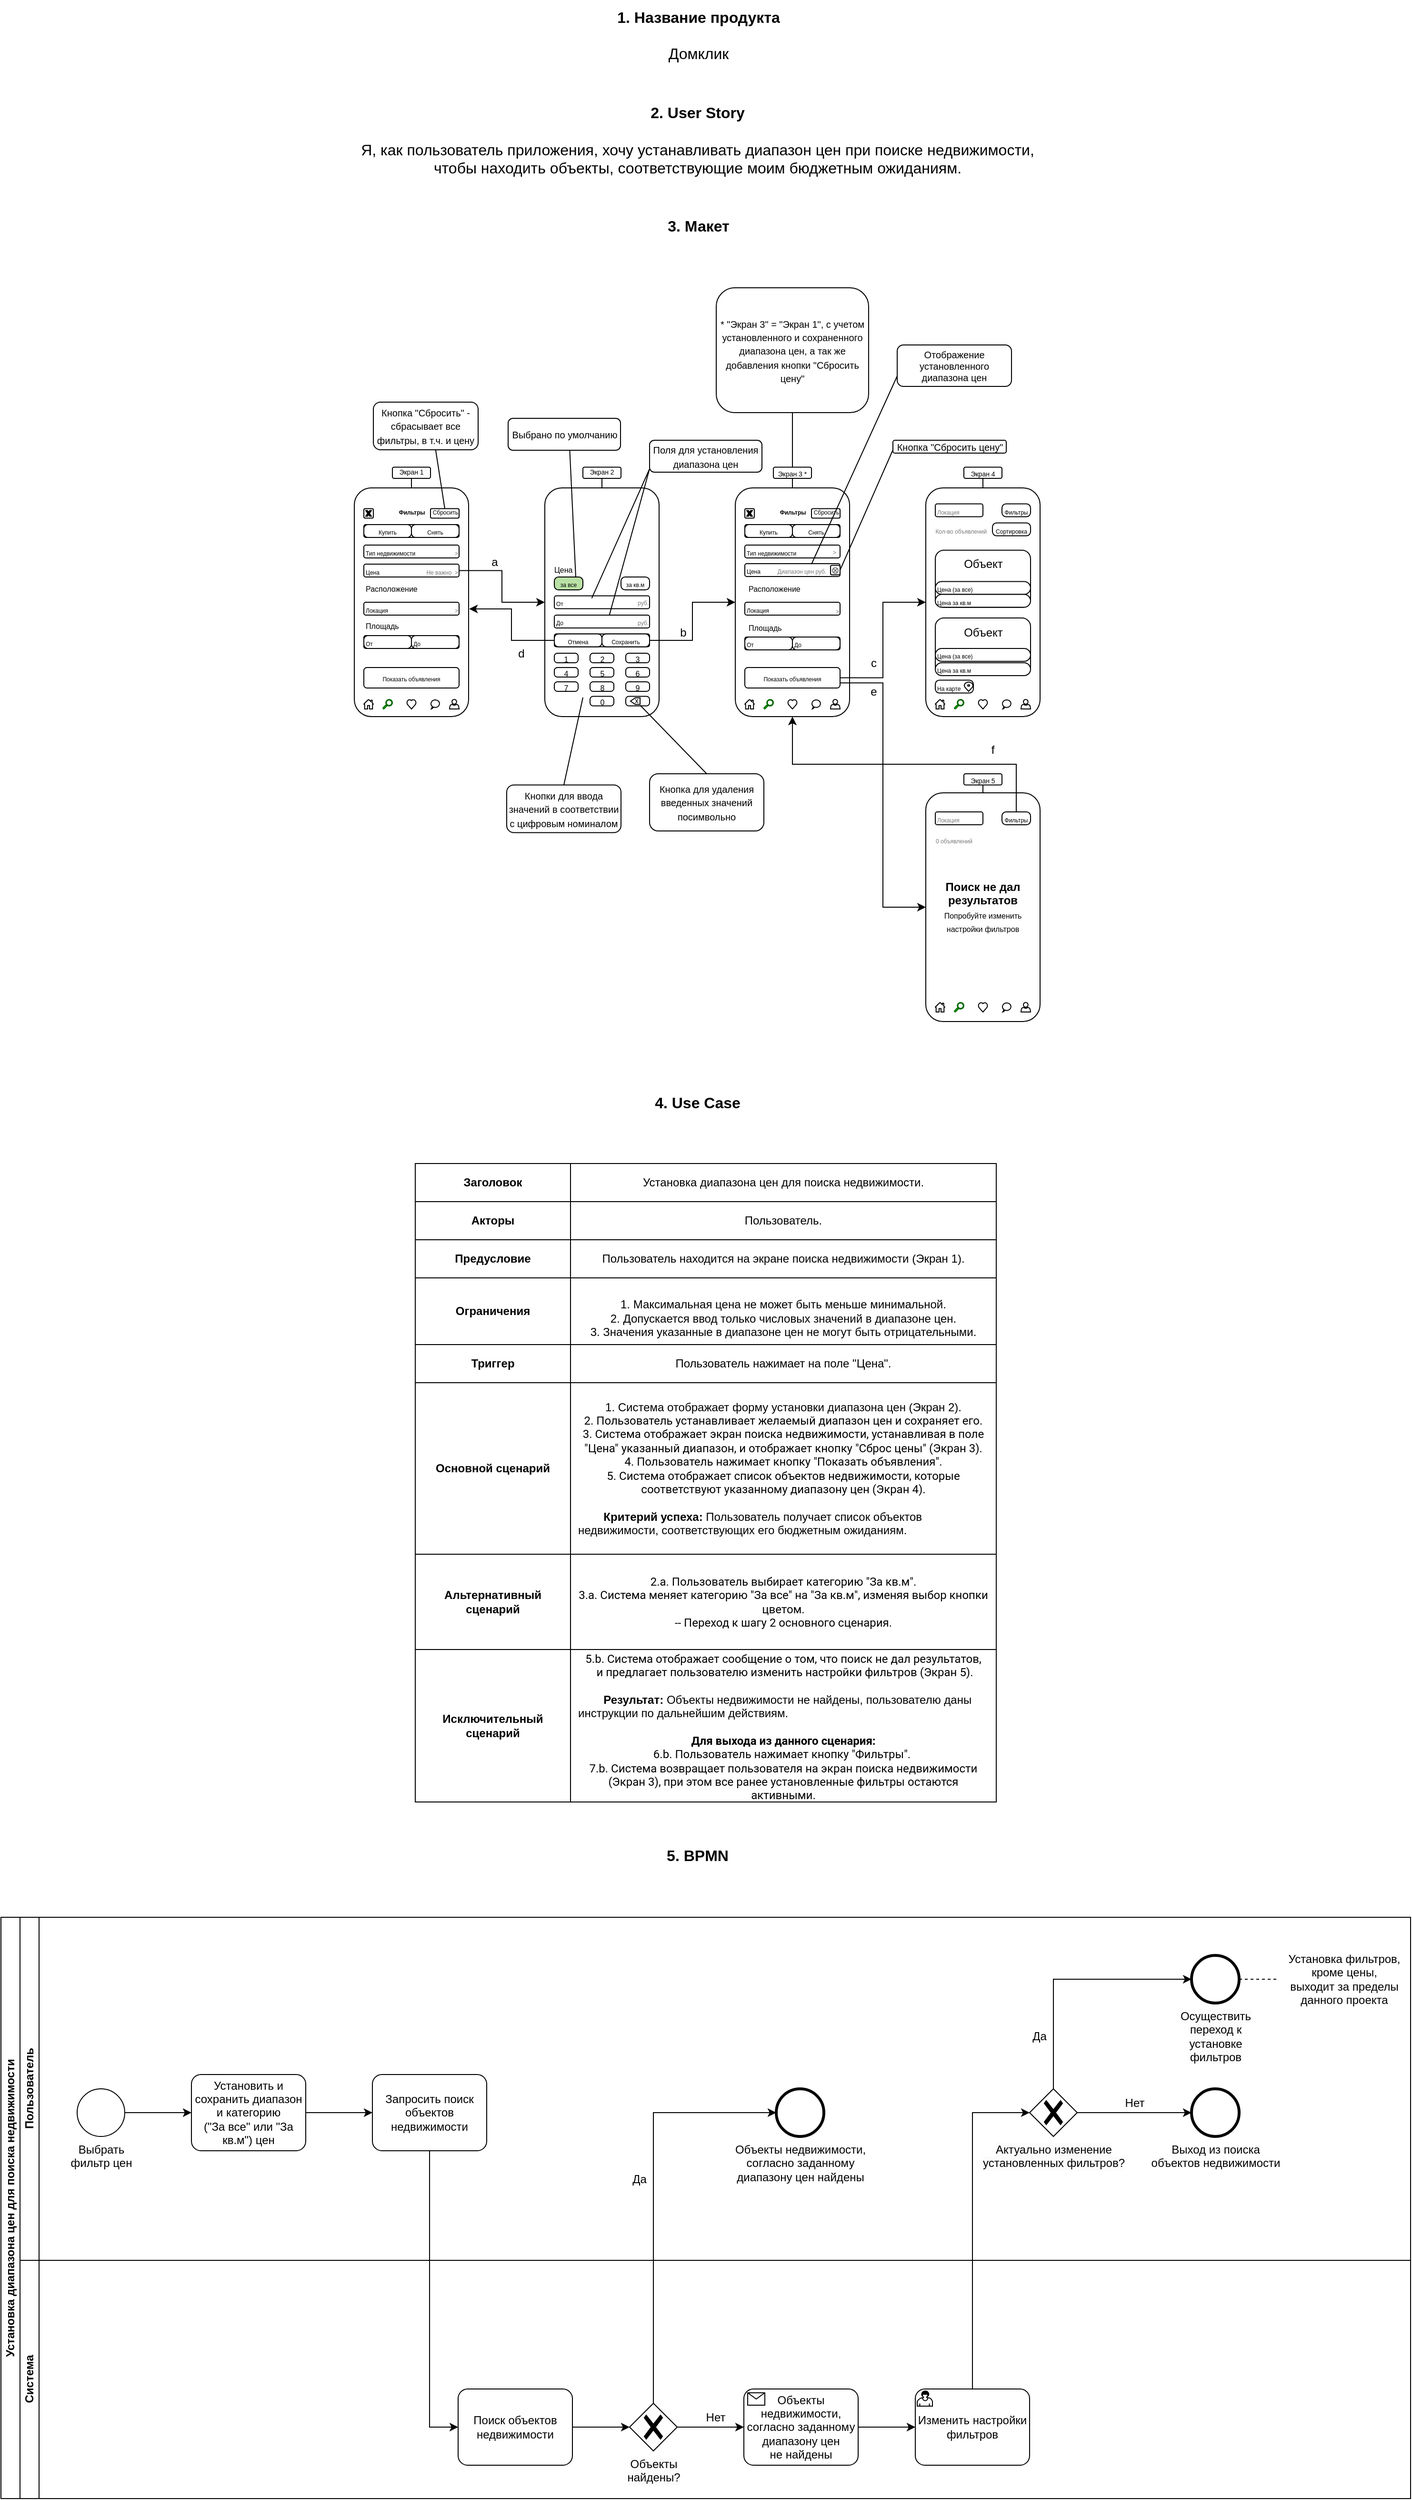<mxfile version="24.7.17">
  <diagram id="iSdH8Bf3Pxa846-qju2B" name="Шаблон">
    <mxGraphModel dx="3241" dy="2882" grid="1" gridSize="10" guides="1" tooltips="1" connect="1" arrows="1" fold="1" page="1" pageScale="1" pageWidth="1169" pageHeight="827" math="0" shadow="0">
      <root>
        <mxCell id="0" />
        <mxCell id="1" parent="0" />
        <mxCell id="5DFN9uElky3kn-lGwo1o-1" value="" style="shape=table;startSize=0;container=1;collapsible=0;childLayout=tableLayout;" parent="1" vertex="1">
          <mxGeometry x="113" y="79" width="610" height="670" as="geometry" />
        </mxCell>
        <mxCell id="5DFN9uElky3kn-lGwo1o-6" value="" style="shape=tableRow;horizontal=0;startSize=0;swimlaneHead=0;swimlaneBody=0;strokeColor=inherit;top=0;left=0;bottom=0;right=0;collapsible=0;dropTarget=0;fillColor=none;points=[[0,0.5],[1,0.5]];portConstraint=eastwest;" parent="5DFN9uElky3kn-lGwo1o-1" vertex="1">
          <mxGeometry width="610" height="40" as="geometry" />
        </mxCell>
        <mxCell id="5DFN9uElky3kn-lGwo1o-7" value="&lt;b&gt;Заголовок&lt;/b&gt;" style="shape=partialRectangle;html=1;whiteSpace=wrap;connectable=0;strokeColor=inherit;overflow=hidden;fillColor=none;top=0;left=0;bottom=0;right=0;pointerEvents=1;" parent="5DFN9uElky3kn-lGwo1o-6" vertex="1">
          <mxGeometry width="163" height="40" as="geometry">
            <mxRectangle width="163" height="40" as="alternateBounds" />
          </mxGeometry>
        </mxCell>
        <mxCell id="5DFN9uElky3kn-lGwo1o-9" value="Установка диапазона цен для поиска недвижимости." style="shape=partialRectangle;html=1;whiteSpace=wrap;connectable=0;strokeColor=inherit;overflow=hidden;fillColor=none;top=0;left=0;bottom=0;right=0;pointerEvents=1;spacingLeft=7;spacingRight=7;" parent="5DFN9uElky3kn-lGwo1o-6" vertex="1">
          <mxGeometry x="163" width="447" height="40" as="geometry">
            <mxRectangle width="447" height="40" as="alternateBounds" />
          </mxGeometry>
        </mxCell>
        <mxCell id="5DFN9uElky3kn-lGwo1o-10" value="" style="shape=tableRow;horizontal=0;startSize=0;swimlaneHead=0;swimlaneBody=0;strokeColor=inherit;top=0;left=0;bottom=0;right=0;collapsible=0;dropTarget=0;fillColor=none;points=[[0,0.5],[1,0.5]];portConstraint=eastwest;" parent="5DFN9uElky3kn-lGwo1o-1" vertex="1">
          <mxGeometry y="40" width="610" height="40" as="geometry" />
        </mxCell>
        <mxCell id="5DFN9uElky3kn-lGwo1o-11" value="&lt;b&gt;Акторы&lt;/b&gt;" style="shape=partialRectangle;html=1;whiteSpace=wrap;connectable=0;strokeColor=inherit;overflow=hidden;fillColor=none;top=0;left=0;bottom=0;right=0;pointerEvents=1;" parent="5DFN9uElky3kn-lGwo1o-10" vertex="1">
          <mxGeometry width="163" height="40" as="geometry">
            <mxRectangle width="163" height="40" as="alternateBounds" />
          </mxGeometry>
        </mxCell>
        <mxCell id="5DFN9uElky3kn-lGwo1o-13" value="Пользователь." style="shape=partialRectangle;html=1;whiteSpace=wrap;connectable=0;strokeColor=inherit;overflow=hidden;fillColor=none;top=0;left=0;bottom=0;right=0;pointerEvents=1;spacingLeft=7;spacingRight=7;" parent="5DFN9uElky3kn-lGwo1o-10" vertex="1">
          <mxGeometry x="163" width="447" height="40" as="geometry">
            <mxRectangle width="447" height="40" as="alternateBounds" />
          </mxGeometry>
        </mxCell>
        <mxCell id="5DFN9uElky3kn-lGwo1o-14" value="" style="shape=tableRow;horizontal=0;startSize=0;swimlaneHead=0;swimlaneBody=0;strokeColor=inherit;top=0;left=0;bottom=0;right=0;collapsible=0;dropTarget=0;fillColor=none;points=[[0,0.5],[1,0.5]];portConstraint=eastwest;" parent="5DFN9uElky3kn-lGwo1o-1" vertex="1">
          <mxGeometry y="80" width="610" height="40" as="geometry" />
        </mxCell>
        <mxCell id="5DFN9uElky3kn-lGwo1o-15" value="&lt;b&gt;Предусловие&lt;/b&gt;" style="shape=partialRectangle;html=1;whiteSpace=wrap;connectable=0;strokeColor=inherit;overflow=hidden;fillColor=none;top=0;left=0;bottom=0;right=0;pointerEvents=1;" parent="5DFN9uElky3kn-lGwo1o-14" vertex="1">
          <mxGeometry width="163" height="40" as="geometry">
            <mxRectangle width="163" height="40" as="alternateBounds" />
          </mxGeometry>
        </mxCell>
        <mxCell id="5DFN9uElky3kn-lGwo1o-17" value="Пользователь находится на экране поиска недвижимости (Экран 1)." style="shape=partialRectangle;html=1;whiteSpace=wrap;connectable=0;strokeColor=inherit;overflow=hidden;fillColor=none;top=0;left=0;bottom=0;right=0;pointerEvents=1;spacingLeft=7;spacingRight=7;" parent="5DFN9uElky3kn-lGwo1o-14" vertex="1">
          <mxGeometry x="163" width="447" height="40" as="geometry">
            <mxRectangle width="447" height="40" as="alternateBounds" />
          </mxGeometry>
        </mxCell>
        <mxCell id="5DFN9uElky3kn-lGwo1o-18" value="" style="shape=tableRow;horizontal=0;startSize=0;swimlaneHead=0;swimlaneBody=0;strokeColor=inherit;top=0;left=0;bottom=0;right=0;collapsible=0;dropTarget=0;fillColor=none;points=[[0,0.5],[1,0.5]];portConstraint=eastwest;" parent="5DFN9uElky3kn-lGwo1o-1" vertex="1">
          <mxGeometry y="120" width="610" height="70" as="geometry" />
        </mxCell>
        <mxCell id="5DFN9uElky3kn-lGwo1o-19" value="&lt;b&gt;Ограничения&lt;/b&gt;" style="shape=partialRectangle;html=1;whiteSpace=wrap;connectable=0;strokeColor=inherit;overflow=hidden;fillColor=none;top=0;left=0;bottom=0;right=0;pointerEvents=1;" parent="5DFN9uElky3kn-lGwo1o-18" vertex="1">
          <mxGeometry width="163" height="70" as="geometry">
            <mxRectangle width="163" height="70" as="alternateBounds" />
          </mxGeometry>
        </mxCell>
        <mxCell id="5DFN9uElky3kn-lGwo1o-21" value="&lt;br&gt;&lt;div&gt;&lt;div&gt;&lt;span style=&quot;background-color: initial;&quot;&gt;1. Максимальная цена не может быть меньше минимальной.&lt;/span&gt;&lt;/div&gt;&lt;div&gt;2. Допускается ввод только числовых значений в диапазоне цен.&lt;/div&gt;&lt;div&gt;3. Значения указанные в диапазоне цен не могут быть отрицательными.&lt;/div&gt;&lt;/div&gt;" style="shape=partialRectangle;html=1;whiteSpace=wrap;connectable=0;strokeColor=inherit;overflow=hidden;fillColor=none;top=0;left=0;bottom=0;right=0;pointerEvents=1;spacingLeft=7;spacingRight=7;" parent="5DFN9uElky3kn-lGwo1o-18" vertex="1">
          <mxGeometry x="163" width="447" height="70" as="geometry">
            <mxRectangle width="447" height="70" as="alternateBounds" />
          </mxGeometry>
        </mxCell>
        <mxCell id="5DFN9uElky3kn-lGwo1o-22" value="" style="shape=tableRow;horizontal=0;startSize=0;swimlaneHead=0;swimlaneBody=0;strokeColor=inherit;top=0;left=0;bottom=0;right=0;collapsible=0;dropTarget=0;fillColor=none;points=[[0,0.5],[1,0.5]];portConstraint=eastwest;" parent="5DFN9uElky3kn-lGwo1o-1" vertex="1">
          <mxGeometry y="190" width="610" height="40" as="geometry" />
        </mxCell>
        <mxCell id="5DFN9uElky3kn-lGwo1o-23" value="&lt;b&gt;Триггер&lt;/b&gt;" style="shape=partialRectangle;html=1;whiteSpace=wrap;connectable=0;strokeColor=inherit;overflow=hidden;fillColor=none;top=0;left=0;bottom=0;right=0;pointerEvents=1;" parent="5DFN9uElky3kn-lGwo1o-22" vertex="1">
          <mxGeometry width="163" height="40" as="geometry">
            <mxRectangle width="163" height="40" as="alternateBounds" />
          </mxGeometry>
        </mxCell>
        <mxCell id="5DFN9uElky3kn-lGwo1o-25" value="Пользователь нажимает на поле &quot;Цена&quot;." style="shape=partialRectangle;html=1;whiteSpace=wrap;connectable=0;strokeColor=inherit;overflow=hidden;fillColor=none;top=0;left=0;bottom=0;right=0;pointerEvents=1;spacingLeft=7;spacingRight=7;" parent="5DFN9uElky3kn-lGwo1o-22" vertex="1">
          <mxGeometry x="163" width="447" height="40" as="geometry">
            <mxRectangle width="447" height="40" as="alternateBounds" />
          </mxGeometry>
        </mxCell>
        <mxCell id="5DFN9uElky3kn-lGwo1o-26" value="" style="shape=tableRow;horizontal=0;startSize=0;swimlaneHead=0;swimlaneBody=0;strokeColor=inherit;top=0;left=0;bottom=0;right=0;collapsible=0;dropTarget=0;fillColor=none;points=[[0,0.5],[1,0.5]];portConstraint=eastwest;" parent="5DFN9uElky3kn-lGwo1o-1" vertex="1">
          <mxGeometry y="230" width="610" height="180" as="geometry" />
        </mxCell>
        <mxCell id="5DFN9uElky3kn-lGwo1o-27" value="&lt;b&gt;Основной сценарий&lt;/b&gt;" style="shape=partialRectangle;html=1;whiteSpace=wrap;connectable=0;strokeColor=inherit;overflow=hidden;fillColor=none;top=0;left=0;bottom=0;right=0;pointerEvents=1;" parent="5DFN9uElky3kn-lGwo1o-26" vertex="1">
          <mxGeometry width="163" height="180" as="geometry">
            <mxRectangle width="163" height="180" as="alternateBounds" />
          </mxGeometry>
        </mxCell>
        <mxCell id="5DFN9uElky3kn-lGwo1o-29" value="&lt;div style=&quot;text-align: left;&quot;&gt;&lt;div style=&quot;text-align: center;&quot;&gt;1. Система отображает форму установки диапазона цен (Экран 2).&lt;/div&gt;&lt;div style=&quot;text-align: center;&quot;&gt;&lt;span style=&quot;white-space-collapse: preserve; font-family: Roboto, -apple-system, BlinkMacSystemFont, &amp;quot;Apple Color Emoji&amp;quot;, &amp;quot;Segoe UI&amp;quot;, Oxygen, Ubuntu, Cantarell, &amp;quot;Fira Sans&amp;quot;, &amp;quot;Droid Sans&amp;quot;, &amp;quot;Helvetica Neue&amp;quot;, sans-serif; text-align: start; background-color: rgb(255, 255, 255);&quot;&gt;2. Пользователь устанавливает желаемый диапазон цен и сохраняет его.&lt;/span&gt;&lt;br style=&quot;white-space-collapse: preserve; box-sizing: border-box; font-family: Roboto, -apple-system, BlinkMacSystemFont, &amp;quot;Apple Color Emoji&amp;quot;, &amp;quot;Segoe UI&amp;quot;, Oxygen, Ubuntu, Cantarell, &amp;quot;Fira Sans&amp;quot;, &amp;quot;Droid Sans&amp;quot;, &amp;quot;Helvetica Neue&amp;quot;, sans-serif; text-align: start; background-color: rgb(255, 255, 255);&quot;&gt;&lt;span style=&quot;font-family: Roboto, -apple-system, BlinkMacSystemFont, &amp;quot;Apple Color Emoji&amp;quot;, &amp;quot;Segoe UI&amp;quot;, Oxygen, Ubuntu, Cantarell, &amp;quot;Fira Sans&amp;quot;, &amp;quot;Droid Sans&amp;quot;, &amp;quot;Helvetica Neue&amp;quot;, sans-serif; text-align: start; white-space-collapse: preserve; background-color: rgb(255, 255, 255);&quot;&gt;3. Система отображает экран поиска недвижимости, устанавливая в поле &quot;Цена&quot; указанный диапазон, и отображает кнопку &quot;Сброс цены&quot; (Экран 3).&lt;/span&gt;&lt;/div&gt;&lt;div style=&quot;text-align: center;&quot;&gt;&lt;span style=&quot;font-family: Roboto, -apple-system, BlinkMacSystemFont, &amp;quot;Apple Color Emoji&amp;quot;, &amp;quot;Segoe UI&amp;quot;, Oxygen, Ubuntu, Cantarell, &amp;quot;Fira Sans&amp;quot;, &amp;quot;Droid Sans&amp;quot;, &amp;quot;Helvetica Neue&amp;quot;, sans-serif; text-align: start; white-space-collapse: preserve; background-color: rgb(255, 255, 255);&quot;&gt;4. Пользователь нажимает кнопку &quot;Показать объявления&quot;.&lt;/span&gt;&lt;/div&gt;&lt;div style=&quot;text-align: center;&quot;&gt;&lt;span style=&quot;font-family: Roboto, -apple-system, BlinkMacSystemFont, &amp;quot;Apple Color Emoji&amp;quot;, &amp;quot;Segoe UI&amp;quot;, Oxygen, Ubuntu, Cantarell, &amp;quot;Fira Sans&amp;quot;, &amp;quot;Droid Sans&amp;quot;, &amp;quot;Helvetica Neue&amp;quot;, sans-serif; text-align: start; white-space-collapse: preserve; background-color: rgb(255, 255, 255);&quot;&gt;5. Система отображает список объектов недвижимости, которые соответствуют указанному диапазону цен (Экран 4).&lt;/span&gt;&lt;/div&gt;&lt;div style=&quot;text-align: center;&quot;&gt;&lt;span style=&quot;font-family: Roboto, -apple-system, BlinkMacSystemFont, &amp;quot;Apple Color Emoji&amp;quot;, &amp;quot;Segoe UI&amp;quot;, Oxygen, Ubuntu, Cantarell, &amp;quot;Fira Sans&amp;quot;, &amp;quot;Droid Sans&amp;quot;, &amp;quot;Helvetica Neue&amp;quot;, sans-serif; text-align: start; white-space-collapse: preserve; background-color: rgb(255, 255, 255);&quot;&gt;&lt;br&gt;&lt;/span&gt;&lt;/div&gt;&lt;/div&gt;&lt;b style=&quot;background-color: initial;&quot;&gt;&lt;div style=&quot;text-align: left;&quot;&gt;&lt;b style=&quot;background-color: initial;&quot;&gt;&lt;span style=&quot;white-space: pre;&quot;&gt;&#x9;&lt;/span&gt;&lt;/b&gt;&lt;b style=&quot;background-color: initial; text-align: center;&quot;&gt;Критерий успеха:&lt;/b&gt;&lt;span style=&quot;background-color: initial; font-weight: normal; text-align: center;&quot;&gt;&amp;nbsp;Пользователь получает список объектов недвижимости, соответствующих его бюджетным ожиданиям.&lt;/span&gt;&lt;/div&gt;&lt;/b&gt;" style="shape=partialRectangle;html=1;whiteSpace=wrap;connectable=0;strokeColor=inherit;overflow=hidden;fillColor=none;top=0;left=0;bottom=0;right=0;pointerEvents=1;spacingLeft=7;spacingRight=7;" parent="5DFN9uElky3kn-lGwo1o-26" vertex="1">
          <mxGeometry x="163" width="447" height="180" as="geometry">
            <mxRectangle width="447" height="180" as="alternateBounds" />
          </mxGeometry>
        </mxCell>
        <mxCell id="5DFN9uElky3kn-lGwo1o-30" value="" style="shape=tableRow;horizontal=0;startSize=0;swimlaneHead=0;swimlaneBody=0;strokeColor=inherit;top=0;left=0;bottom=0;right=0;collapsible=0;dropTarget=0;fillColor=none;points=[[0,0.5],[1,0.5]];portConstraint=eastwest;" parent="5DFN9uElky3kn-lGwo1o-1" vertex="1">
          <mxGeometry y="410" width="610" height="100" as="geometry" />
        </mxCell>
        <mxCell id="5DFN9uElky3kn-lGwo1o-31" value="&lt;b&gt;Альтернативный сценарий&lt;/b&gt;" style="shape=partialRectangle;html=1;whiteSpace=wrap;connectable=0;strokeColor=inherit;overflow=hidden;fillColor=none;top=0;left=0;bottom=0;right=0;pointerEvents=1;" parent="5DFN9uElky3kn-lGwo1o-30" vertex="1">
          <mxGeometry width="163" height="100" as="geometry">
            <mxRectangle width="163" height="100" as="alternateBounds" />
          </mxGeometry>
        </mxCell>
        <mxCell id="5DFN9uElky3kn-lGwo1o-33" value="&lt;div style=&quot;&quot;&gt;&lt;span style=&quot;font-family: Roboto, -apple-system, BlinkMacSystemFont, &amp;quot;Apple Color Emoji&amp;quot;, &amp;quot;Segoe UI&amp;quot;, Oxygen, Ubuntu, Cantarell, &amp;quot;Fira Sans&amp;quot;, &amp;quot;Droid Sans&amp;quot;, &amp;quot;Helvetica Neue&amp;quot;, sans-serif; white-space-collapse: preserve; background-color: rgb(255, 255, 255);&quot;&gt;2.a. Пользователь выбирает категорию &quot;За кв.м&quot;.&lt;/span&gt;&lt;/div&gt;&lt;div style=&quot;&quot;&gt;&lt;span style=&quot;font-family: Roboto, -apple-system, BlinkMacSystemFont, &amp;quot;Apple Color Emoji&amp;quot;, &amp;quot;Segoe UI&amp;quot;, Oxygen, Ubuntu, Cantarell, &amp;quot;Fira Sans&amp;quot;, &amp;quot;Droid Sans&amp;quot;, &amp;quot;Helvetica Neue&amp;quot;, sans-serif; white-space-collapse: preserve; background-color: rgb(255, 255, 255);&quot;&gt;3.a. Система меняет категорию &quot;За все&quot; на &quot;За кв.м&quot;, изменяя выбор кнопки цветом.&lt;/span&gt;&lt;/div&gt;&lt;div&gt;&lt;font face=&quot;Roboto, -apple-system, BlinkMacSystemFont, Apple Color Emoji, Segoe UI, Oxygen, Ubuntu, Cantarell, Fira Sans, Droid Sans, Helvetica Neue, sans-serif&quot;&gt;&lt;span style=&quot;background-color: rgb(255, 255, 255);&quot;&gt;-- Переход к шагу 2 основного сценария.&lt;/span&gt;&lt;/font&gt;&lt;/div&gt;" style="shape=partialRectangle;html=1;whiteSpace=wrap;connectable=0;strokeColor=inherit;overflow=hidden;fillColor=none;top=0;left=0;bottom=0;right=0;pointerEvents=1;align=center;spacingLeft=7;spacingRight=7;" parent="5DFN9uElky3kn-lGwo1o-30" vertex="1">
          <mxGeometry x="163" width="447" height="100" as="geometry">
            <mxRectangle width="447" height="100" as="alternateBounds" />
          </mxGeometry>
        </mxCell>
        <mxCell id="5DFN9uElky3kn-lGwo1o-34" value="" style="shape=tableRow;horizontal=0;startSize=0;swimlaneHead=0;swimlaneBody=0;strokeColor=inherit;top=0;left=0;bottom=0;right=0;collapsible=0;dropTarget=0;fillColor=none;points=[[0,0.5],[1,0.5]];portConstraint=eastwest;" parent="5DFN9uElky3kn-lGwo1o-1" vertex="1">
          <mxGeometry y="510" width="610" height="160" as="geometry" />
        </mxCell>
        <mxCell id="5DFN9uElky3kn-lGwo1o-35" value="&lt;b&gt;Исключительный сценарий&lt;/b&gt;" style="shape=partialRectangle;html=1;whiteSpace=wrap;connectable=0;strokeColor=inherit;overflow=hidden;fillColor=none;top=0;left=0;bottom=0;right=0;pointerEvents=1;" parent="5DFN9uElky3kn-lGwo1o-34" vertex="1">
          <mxGeometry width="163" height="160" as="geometry">
            <mxRectangle width="163" height="160" as="alternateBounds" />
          </mxGeometry>
        </mxCell>
        <mxCell id="5DFN9uElky3kn-lGwo1o-37" value="&lt;span style=&quot;white-space-collapse: preserve; font-family: Roboto, -apple-system, BlinkMacSystemFont, &amp;quot;Apple Color Emoji&amp;quot;, &amp;quot;Segoe UI&amp;quot;, Oxygen, Ubuntu, Cantarell, &amp;quot;Fira Sans&amp;quot;, &amp;quot;Droid Sans&amp;quot;, &amp;quot;Helvetica Neue&amp;quot;, sans-serif; text-align: start; background-color: rgb(255, 255, 255);&quot;&gt;5.b. Система отображает сообщение о том, что поиск не дал результатов,&lt;/span&gt;&lt;div&gt;&lt;span style=&quot;white-space-collapse: preserve; font-family: Roboto, -apple-system, BlinkMacSystemFont, &amp;quot;Apple Color Emoji&amp;quot;, &amp;quot;Segoe UI&amp;quot;, Oxygen, Ubuntu, Cantarell, &amp;quot;Fira Sans&amp;quot;, &amp;quot;Droid Sans&amp;quot;, &amp;quot;Helvetica Neue&amp;quot;, sans-serif; text-align: start; background-color: rgb(255, 255, 255);&quot;&gt;&amp;nbsp;и предлагает пользователю изменить настройки фильтров (Экран 5).&lt;/span&gt;&lt;div&gt;&lt;div style=&quot;&quot;&gt;&lt;br&gt;&lt;/div&gt;&lt;div&gt;&lt;div style=&quot;text-align: left;&quot;&gt;&lt;b style=&quot;background-color: initial;&quot;&gt;&lt;span style=&quot;white-space: pre;&quot;&gt;&#x9;&lt;/span&gt;Результат&lt;/b&gt;&lt;b style=&quot;background-color: initial;&quot;&gt;: &lt;/b&gt;&lt;span style=&quot;background-color: initial;&quot;&gt;Объекты недвижимости не найден&lt;/span&gt;&lt;span style=&quot;background-color: initial;&quot;&gt;ы&lt;/span&gt;&lt;span style=&quot;background-color: initial;&quot;&gt;, пользователю даны инструкции по дальнейшим действиям.&lt;/span&gt;&lt;span style=&quot;text-align: left;&quot;&gt;&lt;br&gt;&lt;/span&gt;&lt;/div&gt;&lt;/div&gt;&lt;/div&gt;&lt;/div&gt;&lt;div style=&quot;text-align: left;&quot;&gt;&lt;span style=&quot;background-color: initial;&quot;&gt;&lt;br&gt;&lt;/span&gt;&lt;/div&gt;&lt;div style=&quot;text-align: left;&quot;&gt;&lt;div style=&quot;text-align: center;&quot;&gt;&lt;font face=&quot;Roboto, -apple-system, BlinkMacSystemFont, Apple Color Emoji, Segoe UI, Oxygen, Ubuntu, Cantarell, Fira Sans, Droid Sans, Helvetica Neue, sans-serif&quot;&gt;&lt;b&gt;Для выхода из данного сценария:&lt;/b&gt;&lt;/font&gt;&lt;/div&gt;&lt;div style=&quot;text-align: center;&quot;&gt;&lt;font face=&quot;Roboto, -apple-system, BlinkMacSystemFont, Apple Color Emoji, Segoe UI, Oxygen, Ubuntu, Cantarell, Fira Sans, Droid Sans, Helvetica Neue, sans-serif&quot;&gt;6.b.&amp;nbsp;&lt;/font&gt;&lt;span style=&quot;background-color: rgb(255, 255, 255); font-family: Roboto, -apple-system, BlinkMacSystemFont, &amp;quot;Apple Color Emoji&amp;quot;, &amp;quot;Segoe UI&amp;quot;, Oxygen, Ubuntu, Cantarell, &amp;quot;Fira Sans&amp;quot;, &amp;quot;Droid Sans&amp;quot;, &amp;quot;Helvetica Neue&amp;quot;, sans-serif;&quot;&gt;Пользователь нажимает кнопку &quot;Фильтры&quot;.&lt;/span&gt;&lt;span style=&quot;font-family: Roboto, -apple-system, BlinkMacSystemFont, &amp;quot;Apple Color Emoji&amp;quot;, &amp;quot;Segoe UI&amp;quot;, Oxygen, Ubuntu, Cantarell, &amp;quot;Fira Sans&amp;quot;, &amp;quot;Droid Sans&amp;quot;, &amp;quot;Helvetica Neue&amp;quot;, sans-serif; background-color: initial;&quot;&gt;&amp;nbsp;&lt;/span&gt;&lt;/div&gt;&lt;div style=&quot;text-align: center;&quot;&gt;&lt;font face=&quot;Roboto, -apple-system, BlinkMacSystemFont, Apple Color Emoji, Segoe UI, Oxygen, Ubuntu, Cantarell, Fira Sans, Droid Sans, Helvetica Neue, sans-serif&quot;&gt;7.b. Система возвращает пользователя на экран поиска недвижимости (Экран 3), при этом все ранее установленные фильтры остаются активными.&lt;/font&gt;&lt;/div&gt;&lt;div style=&quot;text-align: center;&quot;&gt;&lt;/div&gt;&lt;/div&gt;" style="shape=partialRectangle;html=1;whiteSpace=wrap;connectable=0;strokeColor=inherit;overflow=hidden;fillColor=none;top=0;left=0;bottom=0;right=0;pointerEvents=1;spacingLeft=7;spacingRight=7;" parent="5DFN9uElky3kn-lGwo1o-34" vertex="1">
          <mxGeometry x="163" width="447" height="160" as="geometry">
            <mxRectangle width="447" height="160" as="alternateBounds" />
          </mxGeometry>
        </mxCell>
        <mxCell id="SyFeGpSA2seCeyHSmvuM-1" value="" style="rounded=1;whiteSpace=wrap;html=1;direction=south;" parent="1" vertex="1">
          <mxGeometry x="249" y="-630" width="120" height="240" as="geometry" />
        </mxCell>
        <mxCell id="SyFeGpSA2seCeyHSmvuM-2" value="" style="rounded=1;whiteSpace=wrap;html=1;direction=south;" parent="1" vertex="1">
          <mxGeometry x="49" y="-630" width="120" height="240" as="geometry" />
        </mxCell>
        <mxCell id="SyFeGpSA2seCeyHSmvuM-3" value="" style="rounded=1;whiteSpace=wrap;html=1;direction=south;" parent="1" vertex="1">
          <mxGeometry x="449" y="-630" width="120" height="240" as="geometry" />
        </mxCell>
        <mxCell id="SyFeGpSA2seCeyHSmvuM-4" value="" style="rounded=1;whiteSpace=wrap;html=1;direction=south;" parent="1" vertex="1">
          <mxGeometry x="649" y="-630" width="120" height="240" as="geometry" />
        </mxCell>
        <mxCell id="SyFeGpSA2seCeyHSmvuM-5" value="" style="sketch=0;pointerEvents=1;shadow=0;dashed=0;html=1;labelPosition=center;verticalLabelPosition=bottom;verticalAlign=top;outlineConnect=0;align=center;shape=mxgraph.office.concepts.home;" parent="1" vertex="1">
          <mxGeometry x="59" y="-408" width="10" height="10" as="geometry" />
        </mxCell>
        <mxCell id="SyFeGpSA2seCeyHSmvuM-6" value="" style="sketch=0;pointerEvents=1;shadow=0;dashed=0;html=1;labelPosition=center;verticalLabelPosition=bottom;verticalAlign=top;outlineConnect=0;align=center;shape=mxgraph.office.concepts.home;" parent="1" vertex="1">
          <mxGeometry x="459" y="-408" width="10" height="10" as="geometry" />
        </mxCell>
        <mxCell id="SyFeGpSA2seCeyHSmvuM-7" value="" style="sketch=0;pointerEvents=1;shadow=0;dashed=0;html=1;labelPosition=center;verticalLabelPosition=bottom;verticalAlign=top;outlineConnect=0;align=center;shape=mxgraph.office.concepts.home;" parent="1" vertex="1">
          <mxGeometry x="659" y="-408" width="10" height="10" as="geometry" />
        </mxCell>
        <mxCell id="SyFeGpSA2seCeyHSmvuM-8" value="" style="sketch=0;pointerEvents=1;shadow=0;dashed=0;html=1;labelPosition=center;verticalLabelPosition=bottom;verticalAlign=top;outlineConnect=0;align=center;shape=mxgraph.office.concepts.search;fillColor=#00CC00;strokeColor=#006600;" parent="1" vertex="1">
          <mxGeometry x="79" y="-408" width="10" height="10" as="geometry" />
        </mxCell>
        <mxCell id="SyFeGpSA2seCeyHSmvuM-9" value="" style="sketch=0;pointerEvents=1;shadow=0;dashed=0;html=1;labelPosition=center;verticalLabelPosition=bottom;verticalAlign=top;outlineConnect=0;align=center;shape=mxgraph.office.concepts.search;fillColor=#00CC00;strokeColor=#006600;" parent="1" vertex="1">
          <mxGeometry x="679" y="-408" width="10" height="10" as="geometry" />
        </mxCell>
        <mxCell id="SyFeGpSA2seCeyHSmvuM-10" value="" style="sketch=0;pointerEvents=1;shadow=0;dashed=0;html=1;labelPosition=center;verticalLabelPosition=bottom;verticalAlign=top;outlineConnect=0;align=center;shape=mxgraph.office.concepts.search;fillColor=#00CC00;strokeColor=#006600;" parent="1" vertex="1">
          <mxGeometry x="479" y="-408" width="10" height="10" as="geometry" />
        </mxCell>
        <mxCell id="SyFeGpSA2seCeyHSmvuM-11" value="" style="verticalLabelPosition=bottom;verticalAlign=top;html=1;shape=mxgraph.basic.heart" parent="1" vertex="1">
          <mxGeometry x="504" y="-408" width="10" height="10" as="geometry" />
        </mxCell>
        <mxCell id="SyFeGpSA2seCeyHSmvuM-12" value="" style="verticalLabelPosition=bottom;verticalAlign=top;html=1;shape=mxgraph.basic.heart" parent="1" vertex="1">
          <mxGeometry x="704" y="-408" width="10" height="10" as="geometry" />
        </mxCell>
        <mxCell id="SyFeGpSA2seCeyHSmvuM-13" value="" style="verticalLabelPosition=bottom;verticalAlign=top;html=1;shape=mxgraph.basic.heart" parent="1" vertex="1">
          <mxGeometry x="104" y="-408" width="10" height="10" as="geometry" />
        </mxCell>
        <mxCell id="SyFeGpSA2seCeyHSmvuM-14" value="" style="whiteSpace=wrap;html=1;shape=mxgraph.basic.oval_callout;perimeterSpacing=0;" parent="1" vertex="1">
          <mxGeometry x="129" y="-408" width="10" height="10" as="geometry" />
        </mxCell>
        <mxCell id="SyFeGpSA2seCeyHSmvuM-15" value="" style="whiteSpace=wrap;html=1;shape=mxgraph.basic.oval_callout;perimeterSpacing=0;" parent="1" vertex="1">
          <mxGeometry x="729" y="-408" width="10" height="10" as="geometry" />
        </mxCell>
        <mxCell id="SyFeGpSA2seCeyHSmvuM-16" value="" style="whiteSpace=wrap;html=1;shape=mxgraph.basic.oval_callout;perimeterSpacing=0;" parent="1" vertex="1">
          <mxGeometry x="529" y="-408" width="10" height="10" as="geometry" />
        </mxCell>
        <mxCell id="SyFeGpSA2seCeyHSmvuM-17" value="" style="sketch=0;pointerEvents=1;shadow=0;dashed=0;html=1;labelPosition=center;verticalLabelPosition=bottom;verticalAlign=top;outlineConnect=0;align=center;shape=mxgraph.office.users.user;" parent="1" vertex="1">
          <mxGeometry x="149" y="-408" width="10" height="10" as="geometry" />
        </mxCell>
        <mxCell id="SyFeGpSA2seCeyHSmvuM-18" value="" style="sketch=0;pointerEvents=1;shadow=0;dashed=0;html=1;labelPosition=center;verticalLabelPosition=bottom;verticalAlign=top;outlineConnect=0;align=center;shape=mxgraph.office.users.user;" parent="1" vertex="1">
          <mxGeometry x="549" y="-408" width="10" height="10" as="geometry" />
        </mxCell>
        <mxCell id="SyFeGpSA2seCeyHSmvuM-19" value="" style="sketch=0;pointerEvents=1;shadow=0;dashed=0;html=1;labelPosition=center;verticalLabelPosition=bottom;verticalAlign=top;outlineConnect=0;align=center;shape=mxgraph.office.users.user;" parent="1" vertex="1">
          <mxGeometry x="749" y="-408" width="10" height="10" as="geometry" />
        </mxCell>
        <mxCell id="SyFeGpSA2seCeyHSmvuM-20" value="&lt;div style=&quot;&quot;&gt;&lt;font style=&quot;font-size: 6px;&quot;&gt;&lt;b&gt;Фильтры&lt;/b&gt;&lt;/font&gt;&lt;/div&gt;" style="text;html=1;align=center;verticalAlign=middle;resizable=0;points=[];autosize=1;strokeColor=none;fillColor=none;" parent="1" vertex="1">
          <mxGeometry x="84" y="-621.5" width="50" height="30" as="geometry" />
        </mxCell>
        <mxCell id="SyFeGpSA2seCeyHSmvuM-21" value="&lt;span style=&quot;color: rgba(0, 0, 0, 0); font-family: monospace; font-size: 0px; white-space: nowrap;&quot;&gt;%3CmxGraphModel%3E%3Croot%3E%3CmxCell%20id%3D%220%22%2F%3E%3CmxCell%20id%3D%221%22%20parent%3D%220%22%2F%3E%3CmxCell%20id%3D%222%22%20value%3D%22%26lt%3Bspan%20style%3D%26quot%3Bfont-size%3A%2010px%3B%26quot%3B%26gt%3B%D0%98%D0%BD%D1%84%D0%BE%D1%80%D0%BC%D0%B0%D1%86%D0%B8%D1%8F%26lt%3B%2Fspan%26gt%3B%22%20style%3D%22rounded%3D1%3BwhiteSpace%3Dwrap%3Bhtml%3D1%3Balign%3Dleft%3B%22%20vertex%3D%221%22%20parent%3D%221%22%3E%3CmxGeometry%20x%3D%22130%22%20y%3D%22145%22%20width%3D%22100%22%20height%3D%2213.5%22%20as%3D%22geometry%22%2F%3E%3C%2FmxCell%3E%3C%2Froot%3E%3C%2FmxGraphModel%3E&lt;/span&gt;" style="rounded=1;whiteSpace=wrap;html=1;align=left;" parent="1" vertex="1">
          <mxGeometry x="59" y="-591.5" width="100" height="13.5" as="geometry" />
        </mxCell>
        <mxCell id="SyFeGpSA2seCeyHSmvuM-22" value="&lt;font style=&quot;font-size: 6px;&quot;&gt;Купить&lt;/font&gt;" style="rounded=1;whiteSpace=wrap;html=1;align=center;arcSize=32;" parent="1" vertex="1">
          <mxGeometry x="59" y="-591.5" width="50" height="13.5" as="geometry" />
        </mxCell>
        <mxCell id="SyFeGpSA2seCeyHSmvuM-23" value="&lt;font style=&quot;font-size: 6px;&quot;&gt;Снять&lt;/font&gt;" style="rounded=1;whiteSpace=wrap;html=1;align=center;arcSize=32;" parent="1" vertex="1">
          <mxGeometry x="109" y="-591.5" width="50" height="13.5" as="geometry" />
        </mxCell>
        <mxCell id="SyFeGpSA2seCeyHSmvuM-24" value="&lt;font style=&quot;font-size: 6px;&quot;&gt;Тип недвижимости&lt;/font&gt;" style="rounded=1;whiteSpace=wrap;html=1;align=left;" parent="1" vertex="1">
          <mxGeometry x="59" y="-570" width="100" height="13.5" as="geometry" />
        </mxCell>
        <mxCell id="SyFeGpSA2seCeyHSmvuM-25" style="edgeStyle=orthogonalEdgeStyle;rounded=0;orthogonalLoop=1;jettySize=auto;html=1;entryX=0.5;entryY=1;entryDx=0;entryDy=0;" parent="1" source="SyFeGpSA2seCeyHSmvuM-26" target="SyFeGpSA2seCeyHSmvuM-1" edge="1">
          <mxGeometry relative="1" as="geometry" />
        </mxCell>
        <mxCell id="SyFeGpSA2seCeyHSmvuM-26" value="&lt;span style=&quot;font-size: 6px;&quot;&gt;Цена&lt;/span&gt;" style="rounded=1;whiteSpace=wrap;html=1;align=left;" parent="1" vertex="1">
          <mxGeometry x="59" y="-550" width="100" height="13.5" as="geometry" />
        </mxCell>
        <mxCell id="SyFeGpSA2seCeyHSmvuM-27" value="&lt;font style=&quot;font-size: 6px;&quot;&gt;Не важно&amp;nbsp; &amp;gt;&lt;/font&gt;" style="text;html=1;align=right;verticalAlign=middle;resizable=0;points=[];autosize=1;strokeColor=none;fillColor=none;fontColor=#7A7A7A;" parent="1" vertex="1">
          <mxGeometry x="99" y="-558.25" width="60" height="30" as="geometry" />
        </mxCell>
        <mxCell id="SyFeGpSA2seCeyHSmvuM-28" value="&lt;div style=&quot;&quot;&gt;&lt;span style=&quot;font-size: 8px;&quot;&gt;Расположение&lt;/span&gt;&lt;/div&gt;" style="text;html=1;align=left;verticalAlign=middle;resizable=0;points=[];autosize=1;strokeColor=none;fillColor=none;" parent="1" vertex="1">
          <mxGeometry x="59" y="-540" width="80" height="30" as="geometry" />
        </mxCell>
        <mxCell id="SyFeGpSA2seCeyHSmvuM-29" value="&lt;font style=&quot;font-size: 6px;&quot;&gt;Локация&lt;/font&gt;" style="rounded=1;whiteSpace=wrap;html=1;align=left;" parent="1" vertex="1">
          <mxGeometry x="59" y="-510" width="100" height="13.5" as="geometry" />
        </mxCell>
        <mxCell id="SyFeGpSA2seCeyHSmvuM-30" value="&lt;font style=&quot;font-size: 6px;&quot;&gt;&amp;gt;&lt;/font&gt;" style="text;html=1;align=right;verticalAlign=middle;resizable=0;points=[];autosize=1;strokeColor=none;fillColor=none;fontColor=#7A7A7A;" parent="1" vertex="1">
          <mxGeometry x="129" y="-518.25" width="30" height="30" as="geometry" />
        </mxCell>
        <mxCell id="SyFeGpSA2seCeyHSmvuM-31" value="&lt;span style=&quot;color: rgb(0, 0, 0); font-family: Helvetica; font-size: 8px; font-style: normal; font-variant-ligatures: normal; font-variant-caps: normal; font-weight: 400; letter-spacing: normal; orphans: 2; text-align: left; text-indent: 0px; text-transform: none; white-space: nowrap; widows: 2; word-spacing: 0px; -webkit-text-stroke-width: 0px; background-color: rgb(251, 251, 251); text-decoration-thickness: initial; text-decoration-style: initial; text-decoration-color: initial; display: inline !important; float: none;&quot;&gt;Площадь&lt;/span&gt;" style="text;whiteSpace=wrap;html=1;" parent="1" vertex="1">
          <mxGeometry x="59" y="-500" width="90" height="26.5" as="geometry" />
        </mxCell>
        <mxCell id="SyFeGpSA2seCeyHSmvuM-32" value="" style="rounded=1;whiteSpace=wrap;html=1;align=left;" parent="1" vertex="1">
          <mxGeometry x="59" y="-475" width="100" height="13.5" as="geometry" />
        </mxCell>
        <mxCell id="SyFeGpSA2seCeyHSmvuM-33" value="&lt;font style=&quot;font-size: 6px;&quot;&gt;От&lt;/font&gt;" style="rounded=1;whiteSpace=wrap;html=1;align=left;arcSize=32;" parent="1" vertex="1">
          <mxGeometry x="59" y="-475" width="50" height="13.5" as="geometry" />
        </mxCell>
        <mxCell id="SyFeGpSA2seCeyHSmvuM-34" value="&lt;font style=&quot;font-size: 6px;&quot;&gt;До&lt;/font&gt;" style="rounded=1;whiteSpace=wrap;html=1;align=left;arcSize=32;" parent="1" vertex="1">
          <mxGeometry x="109" y="-475" width="50" height="13.5" as="geometry" />
        </mxCell>
        <mxCell id="SyFeGpSA2seCeyHSmvuM-35" value="&lt;font style=&quot;font-size: 6px;&quot;&gt;Показать объявления&lt;/font&gt;" style="rounded=1;whiteSpace=wrap;html=1;align=center;" parent="1" vertex="1">
          <mxGeometry x="59" y="-441.5" width="100" height="21.5" as="geometry" />
        </mxCell>
        <mxCell id="SyFeGpSA2seCeyHSmvuM-36" value="&lt;font style=&quot;font-size: 6px;&quot;&gt;&amp;gt;&lt;/font&gt;" style="text;html=1;align=right;verticalAlign=middle;resizable=0;points=[];autosize=1;strokeColor=none;fillColor=none;fontColor=#7A7A7A;" parent="1" vertex="1">
          <mxGeometry x="129" y="-578.25" width="30" height="30" as="geometry" />
        </mxCell>
        <mxCell id="SyFeGpSA2seCeyHSmvuM-37" value="&lt;div style=&quot;&quot;&gt;&lt;span style=&quot;font-size: 8px;&quot;&gt;Цена&lt;/span&gt;&lt;/div&gt;" style="text;html=1;align=left;verticalAlign=middle;resizable=0;points=[];autosize=1;strokeColor=none;fillColor=none;" parent="1" vertex="1">
          <mxGeometry x="256.5" y="-560" width="40" height="30" as="geometry" />
        </mxCell>
        <mxCell id="SyFeGpSA2seCeyHSmvuM-38" value="&lt;font style=&quot;font-size: 6px;&quot;&gt;От&lt;/font&gt;" style="rounded=1;whiteSpace=wrap;html=1;align=left;" parent="1" vertex="1">
          <mxGeometry x="259" y="-516.75" width="100" height="13.5" as="geometry" />
        </mxCell>
        <mxCell id="SyFeGpSA2seCeyHSmvuM-39" value="&lt;span style=&quot;font-size: 6px;&quot;&gt;До&lt;/span&gt;" style="rounded=1;whiteSpace=wrap;html=1;align=left;" parent="1" vertex="1">
          <mxGeometry x="259" y="-496.5" width="100" height="13.5" as="geometry" />
        </mxCell>
        <mxCell id="SyFeGpSA2seCeyHSmvuM-40" value="&lt;font style=&quot;font-size: 6px;&quot;&gt;руб.&lt;/font&gt;" style="text;html=1;align=right;verticalAlign=middle;resizable=0;points=[];autosize=1;strokeColor=none;fillColor=none;fontColor=#7A7A7A;" parent="1" vertex="1">
          <mxGeometry x="329" y="-526.5" width="30" height="30" as="geometry" />
        </mxCell>
        <mxCell id="SyFeGpSA2seCeyHSmvuM-41" value="&lt;span style=&quot;font-size: 6px;&quot;&gt;руб.&lt;/span&gt;" style="text;html=1;align=right;verticalAlign=middle;resizable=0;points=[];autosize=1;strokeColor=none;fillColor=none;fontColor=#7A7A7A;" parent="1" vertex="1">
          <mxGeometry x="329" y="-504.6" width="30" height="30" as="geometry" />
        </mxCell>
        <mxCell id="SyFeGpSA2seCeyHSmvuM-42" value="" style="rounded=1;whiteSpace=wrap;html=1;align=left;" parent="1" vertex="1">
          <mxGeometry x="259" y="-476.75" width="100" height="13.5" as="geometry" />
        </mxCell>
        <mxCell id="SyFeGpSA2seCeyHSmvuM-43" value="&lt;font style=&quot;font-size: 6px;&quot;&gt;Отмена&lt;/font&gt;" style="rounded=1;whiteSpace=wrap;html=1;align=center;arcSize=32;" parent="1" vertex="1">
          <mxGeometry x="259" y="-476.75" width="50" height="13.5" as="geometry" />
        </mxCell>
        <mxCell id="SyFeGpSA2seCeyHSmvuM-44" style="edgeStyle=orthogonalEdgeStyle;rounded=0;orthogonalLoop=1;jettySize=auto;html=1;exitX=1;exitY=0.5;exitDx=0;exitDy=0;entryX=0.5;entryY=1;entryDx=0;entryDy=0;" parent="1" source="SyFeGpSA2seCeyHSmvuM-45" target="SyFeGpSA2seCeyHSmvuM-3" edge="1">
          <mxGeometry relative="1" as="geometry" />
        </mxCell>
        <mxCell id="SyFeGpSA2seCeyHSmvuM-45" value="&lt;font style=&quot;font-size: 6px;&quot;&gt;Сохранить&lt;/font&gt;" style="rounded=1;whiteSpace=wrap;html=1;align=center;arcSize=32;" parent="1" vertex="1">
          <mxGeometry x="309" y="-476.75" width="50" height="13.5" as="geometry" />
        </mxCell>
        <mxCell id="SyFeGpSA2seCeyHSmvuM-46" value="&lt;font style=&quot;font-size: 8px;&quot;&gt;1&lt;/font&gt;" style="rounded=1;whiteSpace=wrap;html=1;align=center;arcSize=32;" parent="1" vertex="1">
          <mxGeometry x="259" y="-456.5" width="25" height="10" as="geometry" />
        </mxCell>
        <mxCell id="SyFeGpSA2seCeyHSmvuM-47" value="&lt;font style=&quot;font-size: 8px;&quot;&gt;2&lt;/font&gt;" style="rounded=1;whiteSpace=wrap;html=1;align=center;arcSize=32;" parent="1" vertex="1">
          <mxGeometry x="296.5" y="-456.5" width="25" height="10" as="geometry" />
        </mxCell>
        <mxCell id="SyFeGpSA2seCeyHSmvuM-48" value="&lt;font style=&quot;font-size: 8px;&quot;&gt;3&lt;/font&gt;" style="rounded=1;whiteSpace=wrap;html=1;align=center;arcSize=32;" parent="1" vertex="1">
          <mxGeometry x="334" y="-456.5" width="25" height="10" as="geometry" />
        </mxCell>
        <mxCell id="SyFeGpSA2seCeyHSmvuM-49" value="&lt;font style=&quot;font-size: 8px;&quot;&gt;4&lt;/font&gt;" style="rounded=1;whiteSpace=wrap;html=1;align=center;arcSize=32;" parent="1" vertex="1">
          <mxGeometry x="259" y="-441.5" width="25" height="10" as="geometry" />
        </mxCell>
        <mxCell id="SyFeGpSA2seCeyHSmvuM-50" value="&lt;font style=&quot;font-size: 8px;&quot;&gt;5&lt;/font&gt;" style="rounded=1;whiteSpace=wrap;html=1;align=center;arcSize=32;" parent="1" vertex="1">
          <mxGeometry x="296.5" y="-441.5" width="25" height="10" as="geometry" />
        </mxCell>
        <mxCell id="SyFeGpSA2seCeyHSmvuM-51" value="&lt;font style=&quot;font-size: 8px;&quot;&gt;6&lt;/font&gt;" style="rounded=1;whiteSpace=wrap;html=1;align=center;arcSize=32;" parent="1" vertex="1">
          <mxGeometry x="334" y="-441.5" width="25" height="10" as="geometry" />
        </mxCell>
        <mxCell id="SyFeGpSA2seCeyHSmvuM-52" value="&lt;font style=&quot;font-size: 8px;&quot;&gt;7&lt;/font&gt;" style="rounded=1;whiteSpace=wrap;html=1;align=center;arcSize=32;" parent="1" vertex="1">
          <mxGeometry x="259" y="-426.5" width="25" height="10" as="geometry" />
        </mxCell>
        <mxCell id="SyFeGpSA2seCeyHSmvuM-53" value="&lt;font style=&quot;font-size: 8px;&quot;&gt;8&lt;/font&gt;" style="rounded=1;whiteSpace=wrap;html=1;align=center;arcSize=32;" parent="1" vertex="1">
          <mxGeometry x="296.5" y="-426.5" width="25" height="10" as="geometry" />
        </mxCell>
        <mxCell id="SyFeGpSA2seCeyHSmvuM-54" value="&lt;font style=&quot;font-size: 8px;&quot;&gt;9&lt;/font&gt;" style="rounded=1;whiteSpace=wrap;html=1;align=center;arcSize=32;" parent="1" vertex="1">
          <mxGeometry x="334" y="-426.5" width="25" height="10" as="geometry" />
        </mxCell>
        <mxCell id="SyFeGpSA2seCeyHSmvuM-55" value="&lt;font style=&quot;font-size: 8px;&quot;&gt;0&lt;/font&gt;" style="rounded=1;whiteSpace=wrap;html=1;align=center;arcSize=32;" parent="1" vertex="1">
          <mxGeometry x="296.5" y="-411.25" width="25" height="10" as="geometry" />
        </mxCell>
        <mxCell id="SyFeGpSA2seCeyHSmvuM-56" value="&lt;div style=&quot;&quot;&gt;&lt;font style=&quot;font-size: 6px;&quot;&gt;&lt;b&gt;Фильтры&lt;/b&gt;&lt;/font&gt;&lt;/div&gt;" style="text;html=1;align=center;verticalAlign=middle;resizable=0;points=[];autosize=1;strokeColor=none;fillColor=none;" parent="1" vertex="1">
          <mxGeometry x="484" y="-621.5" width="50" height="30" as="geometry" />
        </mxCell>
        <mxCell id="SyFeGpSA2seCeyHSmvuM-57" value="&lt;span style=&quot;color: rgba(0, 0, 0, 0); font-family: monospace; font-size: 0px; white-space: nowrap;&quot;&gt;%3CmxGraphModel%3E%3Croot%3E%3CmxCell%20id%3D%220%22%2F%3E%3CmxCell%20id%3D%221%22%20parent%3D%220%22%2F%3E%3CmxCell%20id%3D%222%22%20value%3D%22%26lt%3Bspan%20style%3D%26quot%3Bfont-size%3A%2010px%3B%26quot%3B%26gt%3B%D0%98%D0%BD%D1%84%D0%BE%D1%80%D0%BC%D0%B0%D1%86%D0%B8%D1%8F%26lt%3B%2Fspan%26gt%3B%22%20style%3D%22rounded%3D1%3BwhiteSpace%3Dwrap%3Bhtml%3D1%3Balign%3Dleft%3B%22%20vertex%3D%221%22%20parent%3D%221%22%3E%3CmxGeometry%20x%3D%22130%22%20y%3D%22145%22%20width%3D%22100%22%20height%3D%2213.5%22%20as%3D%22geometry%22%2F%3E%3C%2FmxCell%3E%3C%2Froot%3E%3C%2FmxGraphModel%3E&lt;/span&gt;" style="rounded=1;whiteSpace=wrap;html=1;align=left;" parent="1" vertex="1">
          <mxGeometry x="459" y="-591.5" width="100" height="13.5" as="geometry" />
        </mxCell>
        <mxCell id="SyFeGpSA2seCeyHSmvuM-58" value="&lt;font style=&quot;font-size: 6px;&quot;&gt;Купить&lt;/font&gt;" style="rounded=1;whiteSpace=wrap;html=1;align=center;arcSize=32;" parent="1" vertex="1">
          <mxGeometry x="459" y="-591.5" width="50" height="13.5" as="geometry" />
        </mxCell>
        <mxCell id="SyFeGpSA2seCeyHSmvuM-59" value="&lt;font style=&quot;font-size: 6px;&quot;&gt;Снять&lt;/font&gt;" style="rounded=1;whiteSpace=wrap;html=1;align=center;arcSize=32;" parent="1" vertex="1">
          <mxGeometry x="509" y="-591.5" width="50" height="13.5" as="geometry" />
        </mxCell>
        <mxCell id="SyFeGpSA2seCeyHSmvuM-60" value="&lt;font style=&quot;font-size: 6px;&quot;&gt;Тип недвижимости&lt;/font&gt;" style="rounded=1;whiteSpace=wrap;html=1;align=left;" parent="1" vertex="1">
          <mxGeometry x="459" y="-570" width="100" height="13.5" as="geometry" />
        </mxCell>
        <mxCell id="SyFeGpSA2seCeyHSmvuM-61" value="&lt;span style=&quot;font-size: 6px;&quot;&gt;Цена&lt;/span&gt;" style="rounded=1;whiteSpace=wrap;html=1;align=left;" parent="1" vertex="1">
          <mxGeometry x="459" y="-550.5" width="100" height="13.5" as="geometry" />
        </mxCell>
        <mxCell id="SyFeGpSA2seCeyHSmvuM-62" value="&lt;span style=&quot;font-size: 6px;&quot;&gt;&amp;nbsp;Диапазон цен руб.&amp;nbsp; &amp;nbsp; &amp;nbsp; &amp;nbsp;&amp;nbsp;&lt;/span&gt;" style="text;html=1;align=right;verticalAlign=middle;resizable=0;points=[];autosize=1;strokeColor=none;fillColor=none;fontColor=#7A7A7A;" parent="1" vertex="1">
          <mxGeometry x="469" y="-558.75" width="90" height="30" as="geometry" />
        </mxCell>
        <mxCell id="SyFeGpSA2seCeyHSmvuM-63" value="&lt;div style=&quot;&quot;&gt;&lt;span style=&quot;font-size: 8px;&quot;&gt;Расположение&lt;/span&gt;&lt;/div&gt;" style="text;html=1;align=left;verticalAlign=middle;resizable=0;points=[];autosize=1;strokeColor=none;fillColor=none;" parent="1" vertex="1">
          <mxGeometry x="461" y="-540.25" width="80" height="30" as="geometry" />
        </mxCell>
        <mxCell id="SyFeGpSA2seCeyHSmvuM-64" value="&lt;font style=&quot;font-size: 6px;&quot;&gt;Локация&lt;/font&gt;" style="rounded=1;whiteSpace=wrap;html=1;align=left;" parent="1" vertex="1">
          <mxGeometry x="459" y="-510" width="100" height="13.5" as="geometry" />
        </mxCell>
        <mxCell id="SyFeGpSA2seCeyHSmvuM-65" value="&lt;font style=&quot;font-size: 6px;&quot;&gt;&amp;gt;&lt;/font&gt;" style="text;html=1;align=right;verticalAlign=middle;resizable=0;points=[];autosize=1;strokeColor=none;fillColor=none;fontColor=#7A7A7A;" parent="1" vertex="1">
          <mxGeometry x="529" y="-516.75" width="30" height="30" as="geometry" />
        </mxCell>
        <mxCell id="SyFeGpSA2seCeyHSmvuM-66" value="&lt;span style=&quot;color: rgb(0, 0, 0); font-family: Helvetica; font-size: 8px; font-style: normal; font-variant-ligatures: normal; font-variant-caps: normal; font-weight: 400; letter-spacing: normal; orphans: 2; text-align: left; text-indent: 0px; text-transform: none; white-space: nowrap; widows: 2; word-spacing: 0px; -webkit-text-stroke-width: 0px; background-color: rgb(251, 251, 251); text-decoration-thickness: initial; text-decoration-style: initial; text-decoration-color: initial; display: inline !important; float: none;&quot;&gt;Площадь&lt;/span&gt;" style="text;whiteSpace=wrap;html=1;" parent="1" vertex="1">
          <mxGeometry x="461" y="-498" width="90" height="26.5" as="geometry" />
        </mxCell>
        <mxCell id="SyFeGpSA2seCeyHSmvuM-67" value="" style="rounded=1;whiteSpace=wrap;html=1;align=left;" parent="1" vertex="1">
          <mxGeometry x="459" y="-473.5" width="100" height="13.5" as="geometry" />
        </mxCell>
        <mxCell id="SyFeGpSA2seCeyHSmvuM-68" value="&lt;font style=&quot;font-size: 6px;&quot;&gt;От&lt;/font&gt;" style="rounded=1;whiteSpace=wrap;html=1;align=left;arcSize=32;" parent="1" vertex="1">
          <mxGeometry x="459" y="-473.5" width="50" height="13.5" as="geometry" />
        </mxCell>
        <mxCell id="SyFeGpSA2seCeyHSmvuM-69" value="&lt;font style=&quot;font-size: 6px;&quot;&gt;До&lt;/font&gt;" style="rounded=1;whiteSpace=wrap;html=1;align=left;arcSize=32;" parent="1" vertex="1">
          <mxGeometry x="509" y="-473.5" width="50" height="13.5" as="geometry" />
        </mxCell>
        <mxCell id="SyFeGpSA2seCeyHSmvuM-70" style="edgeStyle=orthogonalEdgeStyle;rounded=0;orthogonalLoop=1;jettySize=auto;html=1;exitX=1;exitY=0.5;exitDx=0;exitDy=0;entryX=0.5;entryY=1;entryDx=0;entryDy=0;" parent="1" source="SyFeGpSA2seCeyHSmvuM-72" target="SyFeGpSA2seCeyHSmvuM-4" edge="1">
          <mxGeometry relative="1" as="geometry" />
        </mxCell>
        <mxCell id="SyFeGpSA2seCeyHSmvuM-71" style="edgeStyle=orthogonalEdgeStyle;rounded=0;orthogonalLoop=1;jettySize=auto;html=1;exitX=1;exitY=0.75;exitDx=0;exitDy=0;entryX=0.5;entryY=1;entryDx=0;entryDy=0;" parent="1" source="SyFeGpSA2seCeyHSmvuM-72" target="SyFeGpSA2seCeyHSmvuM-132" edge="1">
          <mxGeometry relative="1" as="geometry" />
        </mxCell>
        <mxCell id="SyFeGpSA2seCeyHSmvuM-72" value="&lt;font style=&quot;font-size: 6px;&quot;&gt;Показать объявления&lt;/font&gt;" style="rounded=1;whiteSpace=wrap;html=1;align=center;" parent="1" vertex="1">
          <mxGeometry x="459" y="-441.5" width="100" height="21.5" as="geometry" />
        </mxCell>
        <mxCell id="SyFeGpSA2seCeyHSmvuM-73" value="&lt;font color=&quot;#7a7a7a&quot; style=&quot;font-size: 6px;&quot;&gt;Локация&lt;/font&gt;" style="rounded=1;whiteSpace=wrap;html=1;align=left;" parent="1" vertex="1">
          <mxGeometry x="659" y="-613.25" width="50" height="13.5" as="geometry" />
        </mxCell>
        <mxCell id="SyFeGpSA2seCeyHSmvuM-74" value="&lt;span style=&quot;font-size: 6px;&quot;&gt;Фильтры&lt;/span&gt;" style="rounded=1;whiteSpace=wrap;html=1;align=center;arcSize=32;" parent="1" vertex="1">
          <mxGeometry x="729" y="-613.25" width="30" height="13.5" as="geometry" />
        </mxCell>
        <mxCell id="SyFeGpSA2seCeyHSmvuM-75" value="&lt;span style=&quot;font-size: 6px;&quot;&gt;Кол-во объявлений&lt;/span&gt;" style="text;html=1;align=right;verticalAlign=middle;resizable=0;points=[];autosize=1;strokeColor=none;fillColor=none;fontColor=#7A7A7A;" parent="1" vertex="1">
          <mxGeometry x="634" y="-601.5" width="80" height="30" as="geometry" />
        </mxCell>
        <mxCell id="SyFeGpSA2seCeyHSmvuM-76" value="&lt;span style=&quot;font-size: 6px;&quot;&gt;Сортировка&lt;/span&gt;" style="rounded=1;whiteSpace=wrap;html=1;align=center;arcSize=32;" parent="1" vertex="1">
          <mxGeometry x="719" y="-593.25" width="40" height="13.5" as="geometry" />
        </mxCell>
        <mxCell id="SyFeGpSA2seCeyHSmvuM-77" value="" style="rounded=1;whiteSpace=wrap;html=1;" parent="1" vertex="1">
          <mxGeometry x="659" y="-564.6" width="100" height="60" as="geometry" />
        </mxCell>
        <mxCell id="SyFeGpSA2seCeyHSmvuM-78" value="&lt;span style=&quot;font-size: 6px;&quot;&gt;Цена (за все)&lt;/span&gt;" style="rounded=1;whiteSpace=wrap;html=1;align=left;arcSize=50;" parent="1" vertex="1">
          <mxGeometry x="659" y="-531.75" width="100" height="13.5" as="geometry" />
        </mxCell>
        <mxCell id="SyFeGpSA2seCeyHSmvuM-79" value="" style="rounded=1;whiteSpace=wrap;html=1;" parent="1" vertex="1">
          <mxGeometry x="659" y="-493.5" width="100" height="60" as="geometry" />
        </mxCell>
        <mxCell id="SyFeGpSA2seCeyHSmvuM-80" value="&lt;span style=&quot;font-size: 6px;&quot;&gt;Цена&amp;nbsp;&lt;/span&gt;&lt;span style=&quot;font-size: 6px;&quot;&gt;(за все)&lt;/span&gt;" style="rounded=1;whiteSpace=wrap;html=1;align=left;arcSize=50;" parent="1" vertex="1">
          <mxGeometry x="659" y="-461.5" width="100" height="13.5" as="geometry" />
        </mxCell>
        <mxCell id="SyFeGpSA2seCeyHSmvuM-81" value="&lt;font style=&quot;font-size: 6px;&quot;&gt;На карте&lt;/font&gt;" style="rounded=1;whiteSpace=wrap;html=1;align=left;arcSize=32;" parent="1" vertex="1">
          <mxGeometry x="659" y="-428.25" width="40" height="13.5" as="geometry" />
        </mxCell>
        <mxCell id="SyFeGpSA2seCeyHSmvuM-82" value="" style="html=1;verticalLabelPosition=bottom;align=center;labelBackgroundColor=#ffffff;verticalAlign=top;strokeWidth=1;strokeColor=#000000;shadow=0;dashed=0;shape=mxgraph.ios7.icons.location;" parent="1" vertex="1">
          <mxGeometry x="689" y="-426.5" width="10" height="10" as="geometry" />
        </mxCell>
        <mxCell id="SyFeGpSA2seCeyHSmvuM-83" value="&lt;span style=&quot;font-size: 10px;&quot;&gt;Поля для установления диапазона цен&lt;/span&gt;" style="rounded=1;whiteSpace=wrap;html=1;align=center;" parent="1" vertex="1">
          <mxGeometry x="359" y="-680" width="118" height="33.5" as="geometry" />
        </mxCell>
        <mxCell id="SyFeGpSA2seCeyHSmvuM-84" value="" style="rounded=1;whiteSpace=wrap;html=1;" parent="1" vertex="1">
          <mxGeometry x="549" y="-548.75" width="10" height="10" as="geometry" />
        </mxCell>
        <mxCell id="SyFeGpSA2seCeyHSmvuM-85" value="" style="shape=sumEllipse;perimeter=ellipsePerimeter;whiteSpace=wrap;html=1;backgroundOutline=1;strokeColor=#7A7A7A;" parent="1" vertex="1">
          <mxGeometry x="551" y="-546.25" width="6" height="6" as="geometry" />
        </mxCell>
        <mxCell id="SyFeGpSA2seCeyHSmvuM-86" value="" style="endArrow=none;html=1;rounded=0;entryX=0;entryY=0.75;entryDx=0;entryDy=0;exitX=1;exitY=0.5;exitDx=0;exitDy=0;" parent="1" source="SyFeGpSA2seCeyHSmvuM-84" target="SyFeGpSA2seCeyHSmvuM-87" edge="1">
          <mxGeometry width="50" height="50" relative="1" as="geometry">
            <mxPoint x="555" y="-541.75" as="sourcePoint" />
            <mxPoint x="597.244" y="-600" as="targetPoint" />
          </mxGeometry>
        </mxCell>
        <mxCell id="SyFeGpSA2seCeyHSmvuM-87" value="&lt;font style=&quot;font-size: 10px;&quot;&gt;Кнопка &quot;Сбросить цену&quot;&lt;/font&gt;" style="rounded=1;whiteSpace=wrap;html=1;align=center;fontSize=10;" parent="1" vertex="1">
          <mxGeometry x="614.5" y="-680" width="119" height="13.5" as="geometry" />
        </mxCell>
        <mxCell id="SyFeGpSA2seCeyHSmvuM-88" value="&lt;span style=&quot;font-size: 10px;&quot;&gt;Отображение установленного диапазона цен&lt;/span&gt;" style="rounded=1;whiteSpace=wrap;html=1;align=center;fontSize=10;" parent="1" vertex="1">
          <mxGeometry x="619" y="-780" width="120" height="43.5" as="geometry" />
        </mxCell>
        <mxCell id="SyFeGpSA2seCeyHSmvuM-89" value="&lt;font style=&quot;font-size: 6px;&quot;&gt;&amp;gt;&lt;/font&gt;" style="text;html=1;align=right;verticalAlign=middle;resizable=0;points=[];autosize=1;strokeColor=none;fillColor=none;fontColor=#7A7A7A;" parent="1" vertex="1">
          <mxGeometry x="526" y="-578.75" width="30" height="30" as="geometry" />
        </mxCell>
        <mxCell id="SyFeGpSA2seCeyHSmvuM-90" style="edgeStyle=orthogonalEdgeStyle;rounded=0;orthogonalLoop=1;jettySize=auto;html=1;entryX=0.529;entryY=-0.005;entryDx=0;entryDy=0;entryPerimeter=0;" parent="1" source="SyFeGpSA2seCeyHSmvuM-43" target="SyFeGpSA2seCeyHSmvuM-2" edge="1">
          <mxGeometry relative="1" as="geometry" />
        </mxCell>
        <mxCell id="SyFeGpSA2seCeyHSmvuM-91" value="&lt;font style=&quot;font-size: 7px;&quot;&gt;Экран 4&lt;/font&gt;" style="rounded=1;whiteSpace=wrap;html=1;" parent="1" vertex="1">
          <mxGeometry x="689" y="-651.75" width="40" height="11.75" as="geometry" />
        </mxCell>
        <mxCell id="SyFeGpSA2seCeyHSmvuM-92" value="&lt;font style=&quot;font-size: 7px;&quot;&gt;Экран 3 *&lt;/font&gt;" style="rounded=1;whiteSpace=wrap;html=1;" parent="1" vertex="1">
          <mxGeometry x="489" y="-651.75" width="40" height="11.75" as="geometry" />
        </mxCell>
        <mxCell id="SyFeGpSA2seCeyHSmvuM-93" value="&lt;font style=&quot;font-size: 7px;&quot;&gt;Экран 1&lt;/font&gt;" style="rounded=1;whiteSpace=wrap;html=1;fontSize=7;" parent="1" vertex="1">
          <mxGeometry x="89" y="-651.75" width="40" height="11.75" as="geometry" />
        </mxCell>
        <mxCell id="SyFeGpSA2seCeyHSmvuM-94" value="" style="endArrow=none;html=1;rounded=0;entryX=0.5;entryY=1;entryDx=0;entryDy=0;exitX=0;exitY=0.5;exitDx=0;exitDy=0;" parent="1" source="SyFeGpSA2seCeyHSmvuM-2" target="SyFeGpSA2seCeyHSmvuM-93" edge="1">
          <mxGeometry width="50" height="50" relative="1" as="geometry">
            <mxPoint x="-81" y="-620" as="sourcePoint" />
            <mxPoint x="-81" y="-630" as="targetPoint" />
          </mxGeometry>
        </mxCell>
        <mxCell id="SyFeGpSA2seCeyHSmvuM-95" value="" style="endArrow=none;html=1;rounded=0;entryX=0.5;entryY=1;entryDx=0;entryDy=0;exitX=0;exitY=0.5;exitDx=0;exitDy=0;" parent="1" source="SyFeGpSA2seCeyHSmvuM-3" target="SyFeGpSA2seCeyHSmvuM-92" edge="1">
          <mxGeometry width="50" height="50" relative="1" as="geometry">
            <mxPoint x="579" y="-540" as="sourcePoint" />
            <mxPoint x="629" y="-590" as="targetPoint" />
          </mxGeometry>
        </mxCell>
        <mxCell id="SyFeGpSA2seCeyHSmvuM-96" value="" style="endArrow=none;html=1;rounded=0;entryX=0.5;entryY=1;entryDx=0;entryDy=0;exitX=0;exitY=0.5;exitDx=0;exitDy=0;" parent="1" source="SyFeGpSA2seCeyHSmvuM-4" target="SyFeGpSA2seCeyHSmvuM-91" edge="1">
          <mxGeometry width="50" height="50" relative="1" as="geometry">
            <mxPoint x="579" y="-540" as="sourcePoint" />
            <mxPoint x="629" y="-590" as="targetPoint" />
          </mxGeometry>
        </mxCell>
        <mxCell id="SyFeGpSA2seCeyHSmvuM-97" value="&lt;font size=&quot;1&quot;&gt;* &quot;Экран 3&quot; = &quot;Экран 1&quot;, с учетом установленного и сохраненного диапазона цен, а так же добавления кнопки &quot;Сбросить цену&quot;&lt;/font&gt;" style="rounded=1;whiteSpace=wrap;html=1;" parent="1" vertex="1">
          <mxGeometry x="429" y="-840" width="160" height="131" as="geometry" />
        </mxCell>
        <mxCell id="SyFeGpSA2seCeyHSmvuM-98" value="" style="rounded=1;whiteSpace=wrap;html=1;" parent="1" vertex="1">
          <mxGeometry x="129" y="-608.25" width="30" height="10" as="geometry" />
        </mxCell>
        <mxCell id="SyFeGpSA2seCeyHSmvuM-99" value="&lt;div style=&quot;&quot;&gt;&lt;span style=&quot;font-size: 6px;&quot;&gt;&lt;span style=&quot;font-weight: normal;&quot;&gt;Сбросить&lt;/span&gt;&lt;/span&gt;&lt;/div&gt;" style="text;html=1;align=right;verticalAlign=middle;resizable=0;points=[];autosize=1;strokeColor=none;fillColor=none;fontStyle=1" parent="1" vertex="1">
          <mxGeometry x="109" y="-621.5" width="50" height="30" as="geometry" />
        </mxCell>
        <mxCell id="SyFeGpSA2seCeyHSmvuM-100" value="" style="rounded=1;whiteSpace=wrap;html=1;" parent="1" vertex="1">
          <mxGeometry x="59" y="-608.25" width="10" height="10" as="geometry" />
        </mxCell>
        <mxCell id="SyFeGpSA2seCeyHSmvuM-101" value="" style="verticalLabelPosition=bottom;verticalAlign=top;html=1;shape=mxgraph.basic.x;fillColor=#000000;" parent="1" vertex="1">
          <mxGeometry x="61" y="-606.25" width="6" height="6" as="geometry" />
        </mxCell>
        <mxCell id="SyFeGpSA2seCeyHSmvuM-102" value="" style="rounded=1;whiteSpace=wrap;html=1;" parent="1" vertex="1">
          <mxGeometry x="529" y="-608.25" width="30" height="10" as="geometry" />
        </mxCell>
        <mxCell id="SyFeGpSA2seCeyHSmvuM-103" value="&lt;div style=&quot;&quot;&gt;&lt;span style=&quot;font-size: 6px;&quot;&gt;&lt;span style=&quot;font-weight: normal;&quot;&gt;Сбросить&lt;/span&gt;&lt;/span&gt;&lt;/div&gt;" style="text;html=1;align=right;verticalAlign=middle;resizable=0;points=[];autosize=1;strokeColor=none;fillColor=none;fontStyle=1" parent="1" vertex="1">
          <mxGeometry x="509" y="-621.5" width="50" height="30" as="geometry" />
        </mxCell>
        <mxCell id="SyFeGpSA2seCeyHSmvuM-104" value="" style="rounded=1;whiteSpace=wrap;html=1;" parent="1" vertex="1">
          <mxGeometry x="459" y="-608.25" width="10" height="10" as="geometry" />
        </mxCell>
        <mxCell id="SyFeGpSA2seCeyHSmvuM-105" value="" style="verticalLabelPosition=bottom;verticalAlign=top;html=1;shape=mxgraph.basic.x;fillColor=#000000;" parent="1" vertex="1">
          <mxGeometry x="461" y="-606.25" width="6" height="6" as="geometry" />
        </mxCell>
        <mxCell id="SyFeGpSA2seCeyHSmvuM-106" value="&lt;font style=&quot;font-size: 10px;&quot;&gt;Кнопка &quot;Сбросить&quot; - сбрасывает все фильтры, в т.ч. и цену&lt;/font&gt;" style="rounded=1;whiteSpace=wrap;html=1;" parent="1" vertex="1">
          <mxGeometry x="69" y="-720" width="110" height="50" as="geometry" />
        </mxCell>
        <mxCell id="SyFeGpSA2seCeyHSmvuM-107" value="" style="endArrow=none;html=1;rounded=0;entryX=0.594;entryY=0.995;entryDx=0;entryDy=0;exitX=0.5;exitY=0;exitDx=0;exitDy=0;entryPerimeter=0;" parent="1" source="SyFeGpSA2seCeyHSmvuM-98" target="SyFeGpSA2seCeyHSmvuM-106" edge="1">
          <mxGeometry width="50" height="50" relative="1" as="geometry">
            <mxPoint x="159" y="-540" as="sourcePoint" />
            <mxPoint x="209" y="-590" as="targetPoint" />
          </mxGeometry>
        </mxCell>
        <mxCell id="SyFeGpSA2seCeyHSmvuM-108" value="&lt;font style=&quot;font-size: 10px;&quot;&gt;Кнопка для удаления введенных значений посимвольно&lt;/font&gt;" style="rounded=1;whiteSpace=wrap;html=1;" parent="1" vertex="1">
          <mxGeometry x="359" y="-330" width="120" height="60" as="geometry" />
        </mxCell>
        <mxCell id="SyFeGpSA2seCeyHSmvuM-109" value="" style="rounded=1;whiteSpace=wrap;html=1;align=center;arcSize=32;" parent="1" vertex="1">
          <mxGeometry x="334" y="-411.25" width="25" height="10" as="geometry" />
        </mxCell>
        <mxCell id="SyFeGpSA2seCeyHSmvuM-110" value="" style="verticalLabelPosition=bottom;verticalAlign=top;html=1;shape=offPageConnector;rounded=0;size=0.5;direction=south;" parent="1" vertex="1">
          <mxGeometry x="339" y="-409.75" width="10" height="7" as="geometry" />
        </mxCell>
        <mxCell id="SyFeGpSA2seCeyHSmvuM-111" value="&lt;font style=&quot;font-size: 8px;&quot;&gt;x&lt;/font&gt;" style="text;html=1;align=center;verticalAlign=middle;resizable=0;points=[];autosize=1;strokeColor=none;fillColor=none;" parent="1" vertex="1">
          <mxGeometry x="330" y="-423" width="30" height="30" as="geometry" />
        </mxCell>
        <mxCell id="SyFeGpSA2seCeyHSmvuM-112" value="" style="endArrow=none;html=1;rounded=0;exitX=0.5;exitY=0;exitDx=0;exitDy=0;entryX=0.611;entryY=0.953;entryDx=0;entryDy=0;entryPerimeter=0;" parent="1" source="SyFeGpSA2seCeyHSmvuM-108" target="SyFeGpSA2seCeyHSmvuM-109" edge="1">
          <mxGeometry width="50" height="50" relative="1" as="geometry">
            <mxPoint x="359" y="-370" as="sourcePoint" />
            <mxPoint x="409" y="-420" as="targetPoint" />
          </mxGeometry>
        </mxCell>
        <mxCell id="SyFeGpSA2seCeyHSmvuM-113" value="&lt;font style=&quot;font-size: 10px;&quot;&gt;Кнопки для ввода значений в соответствии с цифровым номиналом&lt;/font&gt;" style="rounded=1;whiteSpace=wrap;html=1;" parent="1" vertex="1">
          <mxGeometry x="209" y="-318.25" width="120" height="50" as="geometry" />
        </mxCell>
        <mxCell id="SyFeGpSA2seCeyHSmvuM-114" value="" style="endArrow=none;html=1;rounded=0;exitX=0.5;exitY=0;exitDx=0;exitDy=0;" parent="1" source="SyFeGpSA2seCeyHSmvuM-113" edge="1">
          <mxGeometry width="50" height="50" relative="1" as="geometry">
            <mxPoint x="259" y="-310" as="sourcePoint" />
            <mxPoint x="289" y="-410" as="targetPoint" />
          </mxGeometry>
        </mxCell>
        <mxCell id="SyFeGpSA2seCeyHSmvuM-115" value="&lt;font style=&quot;font-size: 6px;&quot;&gt;за кв.м&lt;/font&gt;" style="rounded=1;whiteSpace=wrap;html=1;align=center;arcSize=32;" parent="1" vertex="1">
          <mxGeometry x="329" y="-536.5" width="30" height="13.5" as="geometry" />
        </mxCell>
        <mxCell id="SyFeGpSA2seCeyHSmvuM-116" value="&lt;font style=&quot;font-size: 6px;&quot;&gt;за все&lt;/font&gt;" style="rounded=1;whiteSpace=wrap;html=1;align=center;arcSize=32;fillColor=#B9E0A5;" parent="1" vertex="1">
          <mxGeometry x="259" y="-536.5" width="30" height="13.5" as="geometry" />
        </mxCell>
        <mxCell id="SyFeGpSA2seCeyHSmvuM-117" value="" style="endArrow=none;html=1;rounded=0;exitX=0.393;exitY=0.191;exitDx=0;exitDy=0;exitPerimeter=0;entryX=0.577;entryY=0.025;entryDx=0;entryDy=0;entryPerimeter=0;" parent="1" source="SyFeGpSA2seCeyHSmvuM-38" target="SyFeGpSA2seCeyHSmvuM-39" edge="1">
          <mxGeometry width="50" height="50" relative="1" as="geometry">
            <mxPoint x="279" y="-410" as="sourcePoint" />
            <mxPoint x="329" y="-460" as="targetPoint" />
            <Array as="points">
              <mxPoint x="359" y="-650" />
            </Array>
          </mxGeometry>
        </mxCell>
        <mxCell id="SyFeGpSA2seCeyHSmvuM-118" value="&lt;span style=&quot;font-size: 6px;&quot;&gt;Цена за кв.м&lt;/span&gt;" style="rounded=1;whiteSpace=wrap;html=1;align=left;arcSize=50;" parent="1" vertex="1">
          <mxGeometry x="659" y="-446.5" width="100" height="13.5" as="geometry" />
        </mxCell>
        <mxCell id="SyFeGpSA2seCeyHSmvuM-119" value="&lt;span style=&quot;font-size: 6px;&quot;&gt;Цена за кв.м&lt;/span&gt;" style="rounded=1;whiteSpace=wrap;html=1;align=left;arcSize=50;" parent="1" vertex="1">
          <mxGeometry x="659" y="-518.25" width="100" height="13.5" as="geometry" />
        </mxCell>
        <mxCell id="SyFeGpSA2seCeyHSmvuM-120" value="&lt;span style=&quot;white-space: normal;&quot;&gt;Объект&lt;/span&gt;" style="text;html=1;align=center;verticalAlign=middle;resizable=0;points=[];autosize=1;strokeColor=none;fillColor=none;" parent="1" vertex="1">
          <mxGeometry x="679" y="-564.6" width="60" height="30" as="geometry" />
        </mxCell>
        <mxCell id="SyFeGpSA2seCeyHSmvuM-121" value="&lt;span style=&quot;white-space: normal;&quot;&gt;Объект&lt;/span&gt;" style="text;html=1;align=center;verticalAlign=middle;resizable=0;points=[];autosize=1;strokeColor=none;fillColor=none;" parent="1" vertex="1">
          <mxGeometry x="679" y="-493.5" width="60" height="30" as="geometry" />
        </mxCell>
        <mxCell id="SyFeGpSA2seCeyHSmvuM-122" value="&lt;font style=&quot;font-size: 7px;&quot;&gt;Экран 2&lt;/font&gt;" style="rounded=1;whiteSpace=wrap;html=1;fontSize=7;" parent="1" vertex="1">
          <mxGeometry x="289" y="-651.75" width="40" height="11.75" as="geometry" />
        </mxCell>
        <mxCell id="SyFeGpSA2seCeyHSmvuM-123" value="" style="endArrow=none;html=1;rounded=0;exitX=0;exitY=0.5;exitDx=0;exitDy=0;" parent="1" source="SyFeGpSA2seCeyHSmvuM-1" edge="1">
          <mxGeometry width="50" height="50" relative="1" as="geometry">
            <mxPoint x="119" y="-620" as="sourcePoint" />
            <mxPoint x="309" y="-640" as="targetPoint" />
            <Array as="points" />
          </mxGeometry>
        </mxCell>
        <mxCell id="SyFeGpSA2seCeyHSmvuM-124" value="&lt;span style=&quot;font-size: 10px;&quot;&gt;Выбрано по умолчанию&lt;/span&gt;" style="rounded=1;whiteSpace=wrap;html=1;align=center;" parent="1" vertex="1">
          <mxGeometry x="210.5" y="-703" width="118" height="33.5" as="geometry" />
        </mxCell>
        <mxCell id="SyFeGpSA2seCeyHSmvuM-125" value="" style="endArrow=none;html=1;rounded=0;entryX=0.548;entryY=0.985;entryDx=0;entryDy=0;entryPerimeter=0;exitX=0.75;exitY=0;exitDx=0;exitDy=0;" parent="1" source="SyFeGpSA2seCeyHSmvuM-116" target="SyFeGpSA2seCeyHSmvuM-124" edge="1">
          <mxGeometry width="50" height="50" relative="1" as="geometry">
            <mxPoint x="279" y="-550" as="sourcePoint" />
            <mxPoint x="329" y="-600" as="targetPoint" />
          </mxGeometry>
        </mxCell>
        <mxCell id="SyFeGpSA2seCeyHSmvuM-126" value="&lt;span style=&quot;white-space: normal;&quot;&gt;d&lt;/span&gt;" style="text;html=1;align=center;verticalAlign=middle;resizable=0;points=[];autosize=1;strokeColor=none;fillColor=none;" parent="1" vertex="1">
          <mxGeometry x="209" y="-471.5" width="30" height="30" as="geometry" />
        </mxCell>
        <mxCell id="SyFeGpSA2seCeyHSmvuM-127" value="&lt;span style=&quot;white-space: normal;&quot;&gt;c&lt;/span&gt;" style="text;html=1;align=center;verticalAlign=middle;resizable=0;points=[];autosize=1;strokeColor=none;fillColor=none;" parent="1" vertex="1">
          <mxGeometry x="579" y="-461.5" width="30" height="30" as="geometry" />
        </mxCell>
        <mxCell id="SyFeGpSA2seCeyHSmvuM-128" value="&lt;span style=&quot;white-space: normal;&quot;&gt;b&lt;/span&gt;" style="text;html=1;align=center;verticalAlign=middle;resizable=0;points=[];autosize=1;strokeColor=none;fillColor=none;" parent="1" vertex="1">
          <mxGeometry x="379" y="-493.5" width="30" height="30" as="geometry" />
        </mxCell>
        <mxCell id="SyFeGpSA2seCeyHSmvuM-129" value="&lt;span style=&quot;white-space: normal;&quot;&gt;a&lt;/span&gt;" style="text;html=1;align=center;verticalAlign=middle;resizable=0;points=[];autosize=1;strokeColor=none;fillColor=none;" parent="1" vertex="1">
          <mxGeometry x="180.5" y="-567" width="30" height="30" as="geometry" />
        </mxCell>
        <mxCell id="SyFeGpSA2seCeyHSmvuM-130" value="" style="endArrow=none;html=1;rounded=0;entryX=0.5;entryY=1;entryDx=0;entryDy=0;exitX=0.5;exitY=0;exitDx=0;exitDy=0;" parent="1" source="SyFeGpSA2seCeyHSmvuM-92" target="SyFeGpSA2seCeyHSmvuM-97" edge="1">
          <mxGeometry width="50" height="50" relative="1" as="geometry">
            <mxPoint x="129" y="-530" as="sourcePoint" />
            <mxPoint x="179" y="-580" as="targetPoint" />
          </mxGeometry>
        </mxCell>
        <mxCell id="SyFeGpSA2seCeyHSmvuM-131" value="" style="endArrow=none;html=1;rounded=0;entryX=0;entryY=0.75;entryDx=0;entryDy=0;" parent="1" target="SyFeGpSA2seCeyHSmvuM-88" edge="1">
          <mxGeometry width="50" height="50" relative="1" as="geometry">
            <mxPoint x="529" y="-550" as="sourcePoint" />
            <mxPoint x="631.285" y="-678.415" as="targetPoint" />
          </mxGeometry>
        </mxCell>
        <mxCell id="SyFeGpSA2seCeyHSmvuM-132" value="&lt;b&gt;&lt;font style=&quot;font-size: 12px;&quot;&gt;Поиск не дал результатов&lt;/font&gt;&lt;/b&gt;&lt;div&gt;&lt;font style=&quot;font-size: 8px;&quot;&gt;Попробуйте изменить настройки фильтров&lt;/font&gt;&lt;/div&gt;" style="rounded=1;whiteSpace=wrap;html=1;direction=south;" parent="1" vertex="1">
          <mxGeometry x="649" y="-310" width="120" height="240" as="geometry" />
        </mxCell>
        <mxCell id="SyFeGpSA2seCeyHSmvuM-133" value="" style="sketch=0;pointerEvents=1;shadow=0;dashed=0;html=1;labelPosition=center;verticalLabelPosition=bottom;verticalAlign=top;outlineConnect=0;align=center;shape=mxgraph.office.concepts.home;" parent="1" vertex="1">
          <mxGeometry x="659" y="-90" width="10" height="10" as="geometry" />
        </mxCell>
        <mxCell id="SyFeGpSA2seCeyHSmvuM-134" value="" style="sketch=0;pointerEvents=1;shadow=0;dashed=0;html=1;labelPosition=center;verticalLabelPosition=bottom;verticalAlign=top;outlineConnect=0;align=center;shape=mxgraph.office.concepts.search;fillColor=#00CC00;strokeColor=#006600;" parent="1" vertex="1">
          <mxGeometry x="679" y="-90" width="10" height="10" as="geometry" />
        </mxCell>
        <mxCell id="SyFeGpSA2seCeyHSmvuM-135" value="" style="verticalLabelPosition=bottom;verticalAlign=top;html=1;shape=mxgraph.basic.heart" parent="1" vertex="1">
          <mxGeometry x="704" y="-90" width="10" height="10" as="geometry" />
        </mxCell>
        <mxCell id="SyFeGpSA2seCeyHSmvuM-136" value="" style="whiteSpace=wrap;html=1;shape=mxgraph.basic.oval_callout;perimeterSpacing=0;" parent="1" vertex="1">
          <mxGeometry x="729" y="-90" width="10" height="10" as="geometry" />
        </mxCell>
        <mxCell id="SyFeGpSA2seCeyHSmvuM-137" value="" style="sketch=0;pointerEvents=1;shadow=0;dashed=0;html=1;labelPosition=center;verticalLabelPosition=bottom;verticalAlign=top;outlineConnect=0;align=center;shape=mxgraph.office.users.user;" parent="1" vertex="1">
          <mxGeometry x="749" y="-90" width="10" height="10" as="geometry" />
        </mxCell>
        <mxCell id="SyFeGpSA2seCeyHSmvuM-138" value="&lt;font color=&quot;#7a7a7a&quot; style=&quot;font-size: 6px;&quot;&gt;Локация&lt;/font&gt;" style="rounded=1;whiteSpace=wrap;html=1;align=left;" parent="1" vertex="1">
          <mxGeometry x="659" y="-290" width="50" height="13.5" as="geometry" />
        </mxCell>
        <mxCell id="SyFeGpSA2seCeyHSmvuM-139" style="edgeStyle=orthogonalEdgeStyle;rounded=0;orthogonalLoop=1;jettySize=auto;html=1;exitX=0.5;exitY=0;exitDx=0;exitDy=0;entryX=1;entryY=0.5;entryDx=0;entryDy=0;" parent="1" source="SyFeGpSA2seCeyHSmvuM-140" target="SyFeGpSA2seCeyHSmvuM-3" edge="1">
          <mxGeometry relative="1" as="geometry" />
        </mxCell>
        <mxCell id="SyFeGpSA2seCeyHSmvuM-140" value="&lt;span style=&quot;font-size: 6px;&quot;&gt;Фильтры&lt;/span&gt;" style="rounded=1;whiteSpace=wrap;html=1;align=center;arcSize=32;" parent="1" vertex="1">
          <mxGeometry x="729" y="-290" width="30" height="13.5" as="geometry" />
        </mxCell>
        <mxCell id="SyFeGpSA2seCeyHSmvuM-141" value="&lt;span style=&quot;font-size: 6px;&quot;&gt;0 объявлений&lt;/span&gt;" style="text;html=1;align=right;verticalAlign=middle;resizable=0;points=[];autosize=1;strokeColor=none;fillColor=none;fontColor=#7A7A7A;" parent="1" vertex="1">
          <mxGeometry x="639" y="-276.5" width="60" height="30" as="geometry" />
        </mxCell>
        <mxCell id="SyFeGpSA2seCeyHSmvuM-142" value="&lt;span style=&quot;white-space: normal;&quot;&gt;e&lt;/span&gt;" style="text;html=1;align=center;verticalAlign=middle;resizable=0;points=[];autosize=1;strokeColor=none;fillColor=none;" parent="1" vertex="1">
          <mxGeometry x="579" y="-431.25" width="30" height="30" as="geometry" />
        </mxCell>
        <mxCell id="SyFeGpSA2seCeyHSmvuM-143" value="&lt;font style=&quot;font-size: 7px;&quot;&gt;Экран 5&lt;/font&gt;" style="rounded=1;whiteSpace=wrap;html=1;" parent="1" vertex="1">
          <mxGeometry x="689" y="-330" width="40" height="11.75" as="geometry" />
        </mxCell>
        <mxCell id="SyFeGpSA2seCeyHSmvuM-144" value="" style="endArrow=none;html=1;rounded=0;entryX=0;entryY=0.5;entryDx=0;entryDy=0;exitX=0.5;exitY=1;exitDx=0;exitDy=0;" parent="1" source="SyFeGpSA2seCeyHSmvuM-143" target="SyFeGpSA2seCeyHSmvuM-132" edge="1">
          <mxGeometry width="50" height="50" relative="1" as="geometry">
            <mxPoint x="719" y="-620" as="sourcePoint" />
            <mxPoint x="719" y="-630" as="targetPoint" />
          </mxGeometry>
        </mxCell>
        <mxCell id="SyFeGpSA2seCeyHSmvuM-145" value="&lt;span style=&quot;white-space: normal;&quot;&gt;f&lt;/span&gt;" style="text;html=1;align=center;verticalAlign=middle;resizable=0;points=[];autosize=1;strokeColor=none;fillColor=none;" parent="1" vertex="1">
          <mxGeometry x="703.5" y="-370" width="30" height="30" as="geometry" />
        </mxCell>
        <mxCell id="_ahQ3T3IoS5RRPBO9ymr-29" value="&lt;p style=&quot;box-sizing: border-box; margin-bottom: var(--base-size-16); color: rgb(31, 35, 40); font-family: -apple-system, BlinkMacSystemFont, &amp;quot;Segoe UI&amp;quot;, &amp;quot;Noto Sans&amp;quot;, Helvetica, Arial, sans-serif, &amp;quot;Apple Color Emoji&amp;quot;, &amp;quot;Segoe UI Emoji&amp;quot;; font-size: 16px; text-align: start; text-wrap: wrap; background-color: rgb(255, 255, 255); margin-top: 0px !important;&quot; dir=&quot;auto&quot;&gt;&lt;br&gt;&lt;/p&gt;" style="text;html=1;align=center;verticalAlign=middle;resizable=0;points=[];autosize=1;strokeColor=none;fillColor=none;" parent="1" vertex="1">
          <mxGeometry x="510" y="-1142" width="20" height="30" as="geometry" />
        </mxCell>
        <mxCell id="_ahQ3T3IoS5RRPBO9ymr-31" value="&lt;b style=&quot;font-size: 16px;&quot;&gt;&lt;font style=&quot;font-size: 16px;&quot;&gt;1. Название продукта&lt;/font&gt;&lt;/b&gt;&lt;div&gt;&lt;font size=&quot;1&quot;&gt;&lt;b&gt;&lt;br&gt;&lt;/b&gt;&lt;/font&gt;&lt;div style=&quot;font-size: 16px;&quot;&gt;&lt;font style=&quot;font-size: 16px;&quot;&gt;Домклик&lt;/font&gt;&lt;/div&gt;&lt;/div&gt;" style="text;html=1;align=center;verticalAlign=middle;resizable=0;points=[];autosize=1;strokeColor=none;fillColor=none;fontSize=16;" parent="1" vertex="1">
          <mxGeometry x="315" y="-1140" width="190" height="70" as="geometry" />
        </mxCell>
        <mxCell id="_ahQ3T3IoS5RRPBO9ymr-32" value="&lt;b style=&quot;font-size: 16px;&quot;&gt;&lt;font style=&quot;font-size: 16px;&quot;&gt;2. User Story&lt;/font&gt;&lt;/b&gt;&lt;div&gt;&lt;span style=&quot;font-size: 16px;&quot;&gt;&lt;b&gt;&lt;br&gt;&lt;/b&gt;&lt;/span&gt;&lt;div style=&quot;font-size: 16px;&quot;&gt;&lt;font style=&quot;font-size: 16px;&quot;&gt;Я, как пользователь приложения, хочу устанавливать диапазон цен при поиске недвижимости,&lt;/font&gt;&lt;/div&gt;&lt;div style=&quot;font-size: 16px;&quot;&gt;&lt;font style=&quot;font-size: 16px;&quot;&gt;чтобы находить объекты, соответствующие моим бюджетным ожиданиям.&lt;/font&gt;&lt;/div&gt;&lt;/div&gt;" style="text;html=1;align=center;verticalAlign=middle;resizable=0;points=[];autosize=1;strokeColor=none;fillColor=none;" parent="1" vertex="1">
          <mxGeometry x="44" y="-1040" width="730" height="90" as="geometry" />
        </mxCell>
        <mxCell id="_ahQ3T3IoS5RRPBO9ymr-33" value="&lt;b&gt;&lt;font style=&quot;font-size: 16px;&quot;&gt;3. Макет&lt;/font&gt;&lt;/b&gt;" style="text;html=1;align=center;verticalAlign=middle;resizable=0;points=[];autosize=1;strokeColor=none;fillColor=none;" parent="1" vertex="1">
          <mxGeometry x="365" y="-920" width="90" height="30" as="geometry" />
        </mxCell>
        <mxCell id="_ahQ3T3IoS5RRPBO9ymr-34" value="&lt;b&gt;&lt;font style=&quot;font-size: 16px;&quot;&gt;4. Use Case&lt;/font&gt;&lt;/b&gt;" style="text;html=1;align=center;verticalAlign=middle;resizable=0;points=[];autosize=1;strokeColor=none;fillColor=none;" parent="1" vertex="1">
          <mxGeometry x="354" width="110" height="30" as="geometry" />
        </mxCell>
        <mxCell id="_ahQ3T3IoS5RRPBO9ymr-35" value="&lt;b&gt;&lt;font style=&quot;font-size: 16px;&quot;&gt;5. BPMN&lt;/font&gt;&lt;/b&gt;" style="text;html=1;align=center;verticalAlign=middle;resizable=0;points=[];autosize=1;strokeColor=none;fillColor=none;" parent="1" vertex="1">
          <mxGeometry x="364" y="790" width="90" height="30" as="geometry" />
        </mxCell>
        <mxCell id="8LrhtanNjgehnZ89dmQu-31" value="Установка диапазона цен для поиска недвижимости" style="swimlane;html=1;childLayout=stackLayout;resizeParent=1;resizeParentMax=0;horizontal=0;startSize=20;horizontalStack=0;whiteSpace=wrap;" vertex="1" parent="1">
          <mxGeometry x="-322" y="870" width="1480" height="610" as="geometry" />
        </mxCell>
        <mxCell id="8LrhtanNjgehnZ89dmQu-32" value="Пользователь" style="swimlane;html=1;startSize=20;horizontal=0;" vertex="1" parent="8LrhtanNjgehnZ89dmQu-31">
          <mxGeometry x="20" width="1460" height="360" as="geometry" />
        </mxCell>
        <mxCell id="8LrhtanNjgehnZ89dmQu-33" value="Выбрать&lt;div&gt;фильтр цен&lt;/div&gt;" style="points=[[0.145,0.145,0],[0.5,0,0],[0.855,0.145,0],[1,0.5,0],[0.855,0.855,0],[0.5,1,0],[0.145,0.855,0],[0,0.5,0]];shape=mxgraph.bpmn.event;html=1;verticalLabelPosition=bottom;labelBackgroundColor=#ffffff;verticalAlign=top;align=center;perimeter=ellipsePerimeter;outlineConnect=0;aspect=fixed;outline=standard;symbol=general;" vertex="1" parent="8LrhtanNjgehnZ89dmQu-32">
          <mxGeometry x="60" y="180" width="50" height="50" as="geometry" />
        </mxCell>
        <mxCell id="8LrhtanNjgehnZ89dmQu-34" value="Установить и сохранить диапазон и категорию&lt;div&gt;(&quot;За все&quot; или &quot;За кв.м&quot;) цен&lt;/div&gt;" style="points=[[0.25,0,0],[0.5,0,0],[0.75,0,0],[1,0.25,0],[1,0.5,0],[1,0.75,0],[0.75,1,0],[0.5,1,0],[0.25,1,0],[0,0.75,0],[0,0.5,0],[0,0.25,0]];shape=mxgraph.bpmn.task;whiteSpace=wrap;rectStyle=rounded;size=10;html=1;container=1;expand=0;collapsible=0;taskMarker=abstract;" vertex="1" parent="8LrhtanNjgehnZ89dmQu-32">
          <mxGeometry x="180" y="165" width="120" height="80" as="geometry" />
        </mxCell>
        <mxCell id="8LrhtanNjgehnZ89dmQu-35" value="Запросить поиск объектов недвижимости" style="points=[[0.25,0,0],[0.5,0,0],[0.75,0,0],[1,0.25,0],[1,0.5,0],[1,0.75,0],[0.75,1,0],[0.5,1,0],[0.25,1,0],[0,0.75,0],[0,0.5,0],[0,0.25,0]];shape=mxgraph.bpmn.task;whiteSpace=wrap;rectStyle=rounded;size=10;html=1;container=1;expand=0;collapsible=0;taskMarker=abstract;" vertex="1" parent="8LrhtanNjgehnZ89dmQu-32">
          <mxGeometry x="370" y="165" width="120" height="80" as="geometry" />
        </mxCell>
        <mxCell id="8LrhtanNjgehnZ89dmQu-36" style="edgeStyle=orthogonalEdgeStyle;rounded=0;orthogonalLoop=1;jettySize=auto;html=1;exitX=1;exitY=0.5;exitDx=0;exitDy=0;exitPerimeter=0;entryX=0;entryY=0.5;entryDx=0;entryDy=0;entryPerimeter=0;" edge="1" parent="8LrhtanNjgehnZ89dmQu-32" source="8LrhtanNjgehnZ89dmQu-34" target="8LrhtanNjgehnZ89dmQu-35">
          <mxGeometry relative="1" as="geometry" />
        </mxCell>
        <mxCell id="8LrhtanNjgehnZ89dmQu-37" value="Объекты недвижимости,&lt;div&gt;согласно заданному&lt;/div&gt;&lt;div&gt;диапазону цен найдены&lt;/div&gt;" style="points=[[0.145,0.145,0],[0.5,0,0],[0.855,0.145,0],[1,0.5,0],[0.855,0.855,0],[0.5,1,0],[0.145,0.855,0],[0,0.5,0]];shape=mxgraph.bpmn.event;html=1;verticalLabelPosition=bottom;labelBackgroundColor=#ffffff;verticalAlign=top;align=center;perimeter=ellipsePerimeter;outlineConnect=0;aspect=fixed;outline=end;symbol=terminate2;" vertex="1" parent="8LrhtanNjgehnZ89dmQu-32">
          <mxGeometry x="794" y="180" width="50" height="50" as="geometry" />
        </mxCell>
        <mxCell id="8LrhtanNjgehnZ89dmQu-38" value="Выход из поиска&lt;div&gt;объектов недвижимости&lt;/div&gt;" style="points=[[0.145,0.145,0],[0.5,0,0],[0.855,0.145,0],[1,0.5,0],[0.855,0.855,0],[0.5,1,0],[0.145,0.855,0],[0,0.5,0]];shape=mxgraph.bpmn.event;html=1;verticalLabelPosition=bottom;labelBackgroundColor=#ffffff;verticalAlign=top;align=center;perimeter=ellipsePerimeter;outlineConnect=0;aspect=fixed;outline=end;symbol=terminate2;" vertex="1" parent="8LrhtanNjgehnZ89dmQu-32">
          <mxGeometry x="1230" y="180" width="50" height="50" as="geometry" />
        </mxCell>
        <mxCell id="8LrhtanNjgehnZ89dmQu-39" style="edgeStyle=orthogonalEdgeStyle;rounded=0;orthogonalLoop=1;jettySize=auto;html=1;exitX=1;exitY=0.5;exitDx=0;exitDy=0;exitPerimeter=0;entryX=0;entryY=0.5;entryDx=0;entryDy=0;entryPerimeter=0;" edge="1" parent="8LrhtanNjgehnZ89dmQu-32" source="8LrhtanNjgehnZ89dmQu-33" target="8LrhtanNjgehnZ89dmQu-34">
          <mxGeometry relative="1" as="geometry" />
        </mxCell>
        <mxCell id="8LrhtanNjgehnZ89dmQu-40" style="edgeStyle=orthogonalEdgeStyle;rounded=0;orthogonalLoop=1;jettySize=auto;html=1;exitX=1;exitY=0.5;exitDx=0;exitDy=0;exitPerimeter=0;" edge="1" parent="8LrhtanNjgehnZ89dmQu-32" source="8LrhtanNjgehnZ89dmQu-41" target="8LrhtanNjgehnZ89dmQu-38">
          <mxGeometry relative="1" as="geometry" />
        </mxCell>
        <mxCell id="8LrhtanNjgehnZ89dmQu-41" value="&lt;span style=&quot;background-color: rgb(251, 251, 251);&quot;&gt;Актуально изменение&lt;/span&gt;&lt;div style=&quot;background-color: rgb(251, 251, 251);&quot;&gt;установленных&amp;nbsp;&lt;span style=&quot;background-color: initial;&quot;&gt;фильтров?&lt;/span&gt;&lt;/div&gt;" style="points=[[0.25,0.25,0],[0.5,0,0],[0.75,0.25,0],[1,0.5,0],[0.75,0.75,0],[0.5,1,0],[0.25,0.75,0],[0,0.5,0]];shape=mxgraph.bpmn.gateway2;html=1;verticalLabelPosition=bottom;labelBackgroundColor=#ffffff;verticalAlign=top;align=center;perimeter=rhombusPerimeter;outlineConnect=0;outline=none;symbol=none;gwType=exclusive;" vertex="1" parent="8LrhtanNjgehnZ89dmQu-32">
          <mxGeometry x="1060" y="180" width="50" height="50" as="geometry" />
        </mxCell>
        <mxCell id="8LrhtanNjgehnZ89dmQu-42" value="Нет" style="text;html=1;align=center;verticalAlign=middle;resizable=0;points=[];autosize=1;strokeColor=none;fillColor=none;" vertex="1" parent="8LrhtanNjgehnZ89dmQu-32">
          <mxGeometry x="1150" y="180" width="40" height="30" as="geometry" />
        </mxCell>
        <mxCell id="8LrhtanNjgehnZ89dmQu-43" value="Да" style="text;html=1;align=center;verticalAlign=middle;resizable=0;points=[];autosize=1;strokeColor=none;fillColor=none;" vertex="1" parent="8LrhtanNjgehnZ89dmQu-32">
          <mxGeometry x="1050" y="110" width="40" height="30" as="geometry" />
        </mxCell>
        <mxCell id="8LrhtanNjgehnZ89dmQu-44" value="Установка фильтров,&lt;div&gt;кроме цены,&lt;div&gt;выходит за пределы&lt;/div&gt;&lt;div&gt;данного проекта&lt;/div&gt;&lt;/div&gt;" style="text;html=1;align=center;verticalAlign=middle;resizable=0;points=[];autosize=1;strokeColor=none;fillColor=none;" vertex="1" parent="8LrhtanNjgehnZ89dmQu-32">
          <mxGeometry x="1320" y="30" width="140" height="70" as="geometry" />
        </mxCell>
        <mxCell id="8LrhtanNjgehnZ89dmQu-45" value="Да" style="text;html=1;align=center;verticalAlign=middle;resizable=0;points=[];autosize=1;strokeColor=none;fillColor=none;" vertex="1" parent="8LrhtanNjgehnZ89dmQu-32">
          <mxGeometry x="630" y="260" width="40" height="30" as="geometry" />
        </mxCell>
        <mxCell id="8LrhtanNjgehnZ89dmQu-46" value="&lt;span style=&quot;text-wrap: wrap; background-color: rgb(251, 251, 251);&quot;&gt;Осуществить переход&amp;nbsp;&lt;/span&gt;&lt;span style=&quot;text-wrap: wrap; background-color: rgb(251, 251, 251);&quot;&gt;к установке фильтров&lt;/span&gt;" style="points=[[0.145,0.145,0],[0.5,0,0],[0.855,0.145,0],[1,0.5,0],[0.855,0.855,0],[0.5,1,0],[0.145,0.855,0],[0,0.5,0]];shape=mxgraph.bpmn.event;html=1;verticalLabelPosition=bottom;labelBackgroundColor=#ffffff;verticalAlign=top;align=center;perimeter=ellipsePerimeter;outlineConnect=0;aspect=fixed;outline=end;symbol=terminate2;" vertex="1" parent="8LrhtanNjgehnZ89dmQu-32">
          <mxGeometry x="1230" y="40" width="50" height="50" as="geometry" />
        </mxCell>
        <mxCell id="8LrhtanNjgehnZ89dmQu-47" style="edgeStyle=orthogonalEdgeStyle;rounded=0;orthogonalLoop=1;jettySize=auto;html=1;exitX=0.5;exitY=0;exitDx=0;exitDy=0;exitPerimeter=0;entryX=0;entryY=0.5;entryDx=0;entryDy=0;entryPerimeter=0;" edge="1" parent="8LrhtanNjgehnZ89dmQu-32" source="8LrhtanNjgehnZ89dmQu-41" target="8LrhtanNjgehnZ89dmQu-46">
          <mxGeometry relative="1" as="geometry" />
        </mxCell>
        <mxCell id="8LrhtanNjgehnZ89dmQu-48" value="" style="endArrow=none;dashed=1;html=1;rounded=0;exitX=1;exitY=0.5;exitDx=0;exitDy=0;exitPerimeter=0;" edge="1" parent="8LrhtanNjgehnZ89dmQu-32" source="8LrhtanNjgehnZ89dmQu-46" target="8LrhtanNjgehnZ89dmQu-44">
          <mxGeometry width="50" height="50" relative="1" as="geometry">
            <mxPoint x="1290" y="65" as="sourcePoint" />
            <mxPoint x="1140" y="120" as="targetPoint" />
          </mxGeometry>
        </mxCell>
        <mxCell id="8LrhtanNjgehnZ89dmQu-49" value="Система" style="swimlane;html=1;startSize=20;horizontal=0;" vertex="1" parent="8LrhtanNjgehnZ89dmQu-31">
          <mxGeometry x="20" y="360" width="1460" height="250" as="geometry" />
        </mxCell>
        <mxCell id="8LrhtanNjgehnZ89dmQu-50" style="edgeStyle=orthogonalEdgeStyle;rounded=0;orthogonalLoop=1;jettySize=auto;html=1;exitX=1;exitY=0.5;exitDx=0;exitDy=0;exitPerimeter=0;" edge="1" parent="8LrhtanNjgehnZ89dmQu-49" source="8LrhtanNjgehnZ89dmQu-51" target="8LrhtanNjgehnZ89dmQu-53">
          <mxGeometry relative="1" as="geometry" />
        </mxCell>
        <mxCell id="8LrhtanNjgehnZ89dmQu-51" value="Поиск объектов недвижимости" style="points=[[0.25,0,0],[0.5,0,0],[0.75,0,0],[1,0.25,0],[1,0.5,0],[1,0.75,0],[0.75,1,0],[0.5,1,0],[0.25,1,0],[0,0.75,0],[0,0.5,0],[0,0.25,0]];shape=mxgraph.bpmn.task;whiteSpace=wrap;rectStyle=rounded;size=10;html=1;container=1;expand=0;collapsible=0;taskMarker=abstract;" vertex="1" parent="8LrhtanNjgehnZ89dmQu-49">
          <mxGeometry x="460" y="135" width="120" height="80" as="geometry" />
        </mxCell>
        <mxCell id="8LrhtanNjgehnZ89dmQu-52" value="Нет" style="text;html=1;align=center;verticalAlign=middle;resizable=0;points=[];autosize=1;strokeColor=none;fillColor=none;" vertex="1" parent="8LrhtanNjgehnZ89dmQu-49">
          <mxGeometry x="710" y="150" width="40" height="30" as="geometry" />
        </mxCell>
        <mxCell id="8LrhtanNjgehnZ89dmQu-53" value="&lt;span style=&quot;background-color: rgb(251, 251, 251);&quot;&gt;Объекты&lt;/span&gt;&lt;div style=&quot;background-color: rgb(251, 251, 251);&quot;&gt;найдены?&lt;/div&gt;" style="points=[[0.25,0.25,0],[0.5,0,0],[0.75,0.25,0],[1,0.5,0],[0.75,0.75,0],[0.5,1,0],[0.25,0.75,0],[0,0.5,0]];shape=mxgraph.bpmn.gateway2;html=1;verticalLabelPosition=bottom;labelBackgroundColor=#ffffff;verticalAlign=top;align=center;perimeter=rhombusPerimeter;outlineConnect=0;outline=none;symbol=none;gwType=exclusive;" vertex="1" parent="8LrhtanNjgehnZ89dmQu-49">
          <mxGeometry x="640" y="150" width="50" height="50" as="geometry" />
        </mxCell>
        <mxCell id="8LrhtanNjgehnZ89dmQu-54" value="&lt;span style=&quot;text-wrap: nowrap; background-color: rgb(255, 255, 255);&quot;&gt;Объекты&lt;/span&gt;&lt;div&gt;&lt;span style=&quot;text-wrap: nowrap; background-color: rgb(255, 255, 255);&quot;&gt;недвижимости,&lt;/span&gt;&lt;div style=&quot;text-wrap: nowrap;&quot;&gt;согласно заданному&lt;/div&gt;&lt;div style=&quot;text-wrap: nowrap;&quot;&gt;диапазону цен&lt;/div&gt;&lt;div style=&quot;text-wrap: nowrap;&quot;&gt;не найдены&lt;/div&gt;&lt;/div&gt;" style="points=[[0.25,0,0],[0.5,0,0],[0.75,0,0],[1,0.25,0],[1,0.5,0],[1,0.75,0],[0.75,1,0],[0.5,1,0],[0.25,1,0],[0,0.75,0],[0,0.5,0],[0,0.25,0]];shape=mxgraph.bpmn.task;whiteSpace=wrap;rectStyle=rounded;size=10;html=1;container=1;expand=0;collapsible=0;taskMarker=receive;" vertex="1" parent="8LrhtanNjgehnZ89dmQu-49">
          <mxGeometry x="760" y="135" width="120" height="80" as="geometry" />
        </mxCell>
        <mxCell id="8LrhtanNjgehnZ89dmQu-55" style="edgeStyle=orthogonalEdgeStyle;rounded=0;orthogonalLoop=1;jettySize=auto;html=1;exitX=1;exitY=0.5;exitDx=0;exitDy=0;exitPerimeter=0;entryX=0;entryY=0.5;entryDx=0;entryDy=0;entryPerimeter=0;" edge="1" parent="8LrhtanNjgehnZ89dmQu-49" source="8LrhtanNjgehnZ89dmQu-53" target="8LrhtanNjgehnZ89dmQu-54">
          <mxGeometry relative="1" as="geometry" />
        </mxCell>
        <mxCell id="8LrhtanNjgehnZ89dmQu-56" value="Изменить настройки фильтров" style="points=[[0.25,0,0],[0.5,0,0],[0.75,0,0],[1,0.25,0],[1,0.5,0],[1,0.75,0],[0.75,1,0],[0.5,1,0],[0.25,1,0],[0,0.75,0],[0,0.5,0],[0,0.25,0]];shape=mxgraph.bpmn.task;whiteSpace=wrap;rectStyle=rounded;size=10;html=1;container=1;expand=0;collapsible=0;taskMarker=user;" vertex="1" parent="8LrhtanNjgehnZ89dmQu-49">
          <mxGeometry x="940" y="135" width="120" height="80" as="geometry" />
        </mxCell>
        <mxCell id="8LrhtanNjgehnZ89dmQu-57" style="edgeStyle=orthogonalEdgeStyle;rounded=0;orthogonalLoop=1;jettySize=auto;html=1;exitX=1;exitY=0.5;exitDx=0;exitDy=0;exitPerimeter=0;entryX=0;entryY=0.5;entryDx=0;entryDy=0;entryPerimeter=0;" edge="1" parent="8LrhtanNjgehnZ89dmQu-49" source="8LrhtanNjgehnZ89dmQu-54" target="8LrhtanNjgehnZ89dmQu-56">
          <mxGeometry relative="1" as="geometry" />
        </mxCell>
        <mxCell id="8LrhtanNjgehnZ89dmQu-58" style="edgeStyle=orthogonalEdgeStyle;rounded=0;orthogonalLoop=1;jettySize=auto;html=1;exitX=0.5;exitY=1;exitDx=0;exitDy=0;exitPerimeter=0;entryX=0;entryY=0.5;entryDx=0;entryDy=0;entryPerimeter=0;" edge="1" parent="8LrhtanNjgehnZ89dmQu-31" source="8LrhtanNjgehnZ89dmQu-35" target="8LrhtanNjgehnZ89dmQu-51">
          <mxGeometry relative="1" as="geometry" />
        </mxCell>
        <mxCell id="8LrhtanNjgehnZ89dmQu-59" style="edgeStyle=orthogonalEdgeStyle;rounded=0;orthogonalLoop=1;jettySize=auto;html=1;exitX=0.5;exitY=0;exitDx=0;exitDy=0;exitPerimeter=0;entryX=0;entryY=0.5;entryDx=0;entryDy=0;entryPerimeter=0;" edge="1" parent="8LrhtanNjgehnZ89dmQu-31" source="8LrhtanNjgehnZ89dmQu-53" target="8LrhtanNjgehnZ89dmQu-37">
          <mxGeometry relative="1" as="geometry" />
        </mxCell>
        <mxCell id="8LrhtanNjgehnZ89dmQu-60" style="edgeStyle=orthogonalEdgeStyle;rounded=0;orthogonalLoop=1;jettySize=auto;html=1;exitX=0.5;exitY=0;exitDx=0;exitDy=0;exitPerimeter=0;entryX=0;entryY=0.5;entryDx=0;entryDy=0;entryPerimeter=0;" edge="1" parent="8LrhtanNjgehnZ89dmQu-31" source="8LrhtanNjgehnZ89dmQu-56" target="8LrhtanNjgehnZ89dmQu-41">
          <mxGeometry relative="1" as="geometry" />
        </mxCell>
      </root>
    </mxGraphModel>
  </diagram>
</mxfile>
